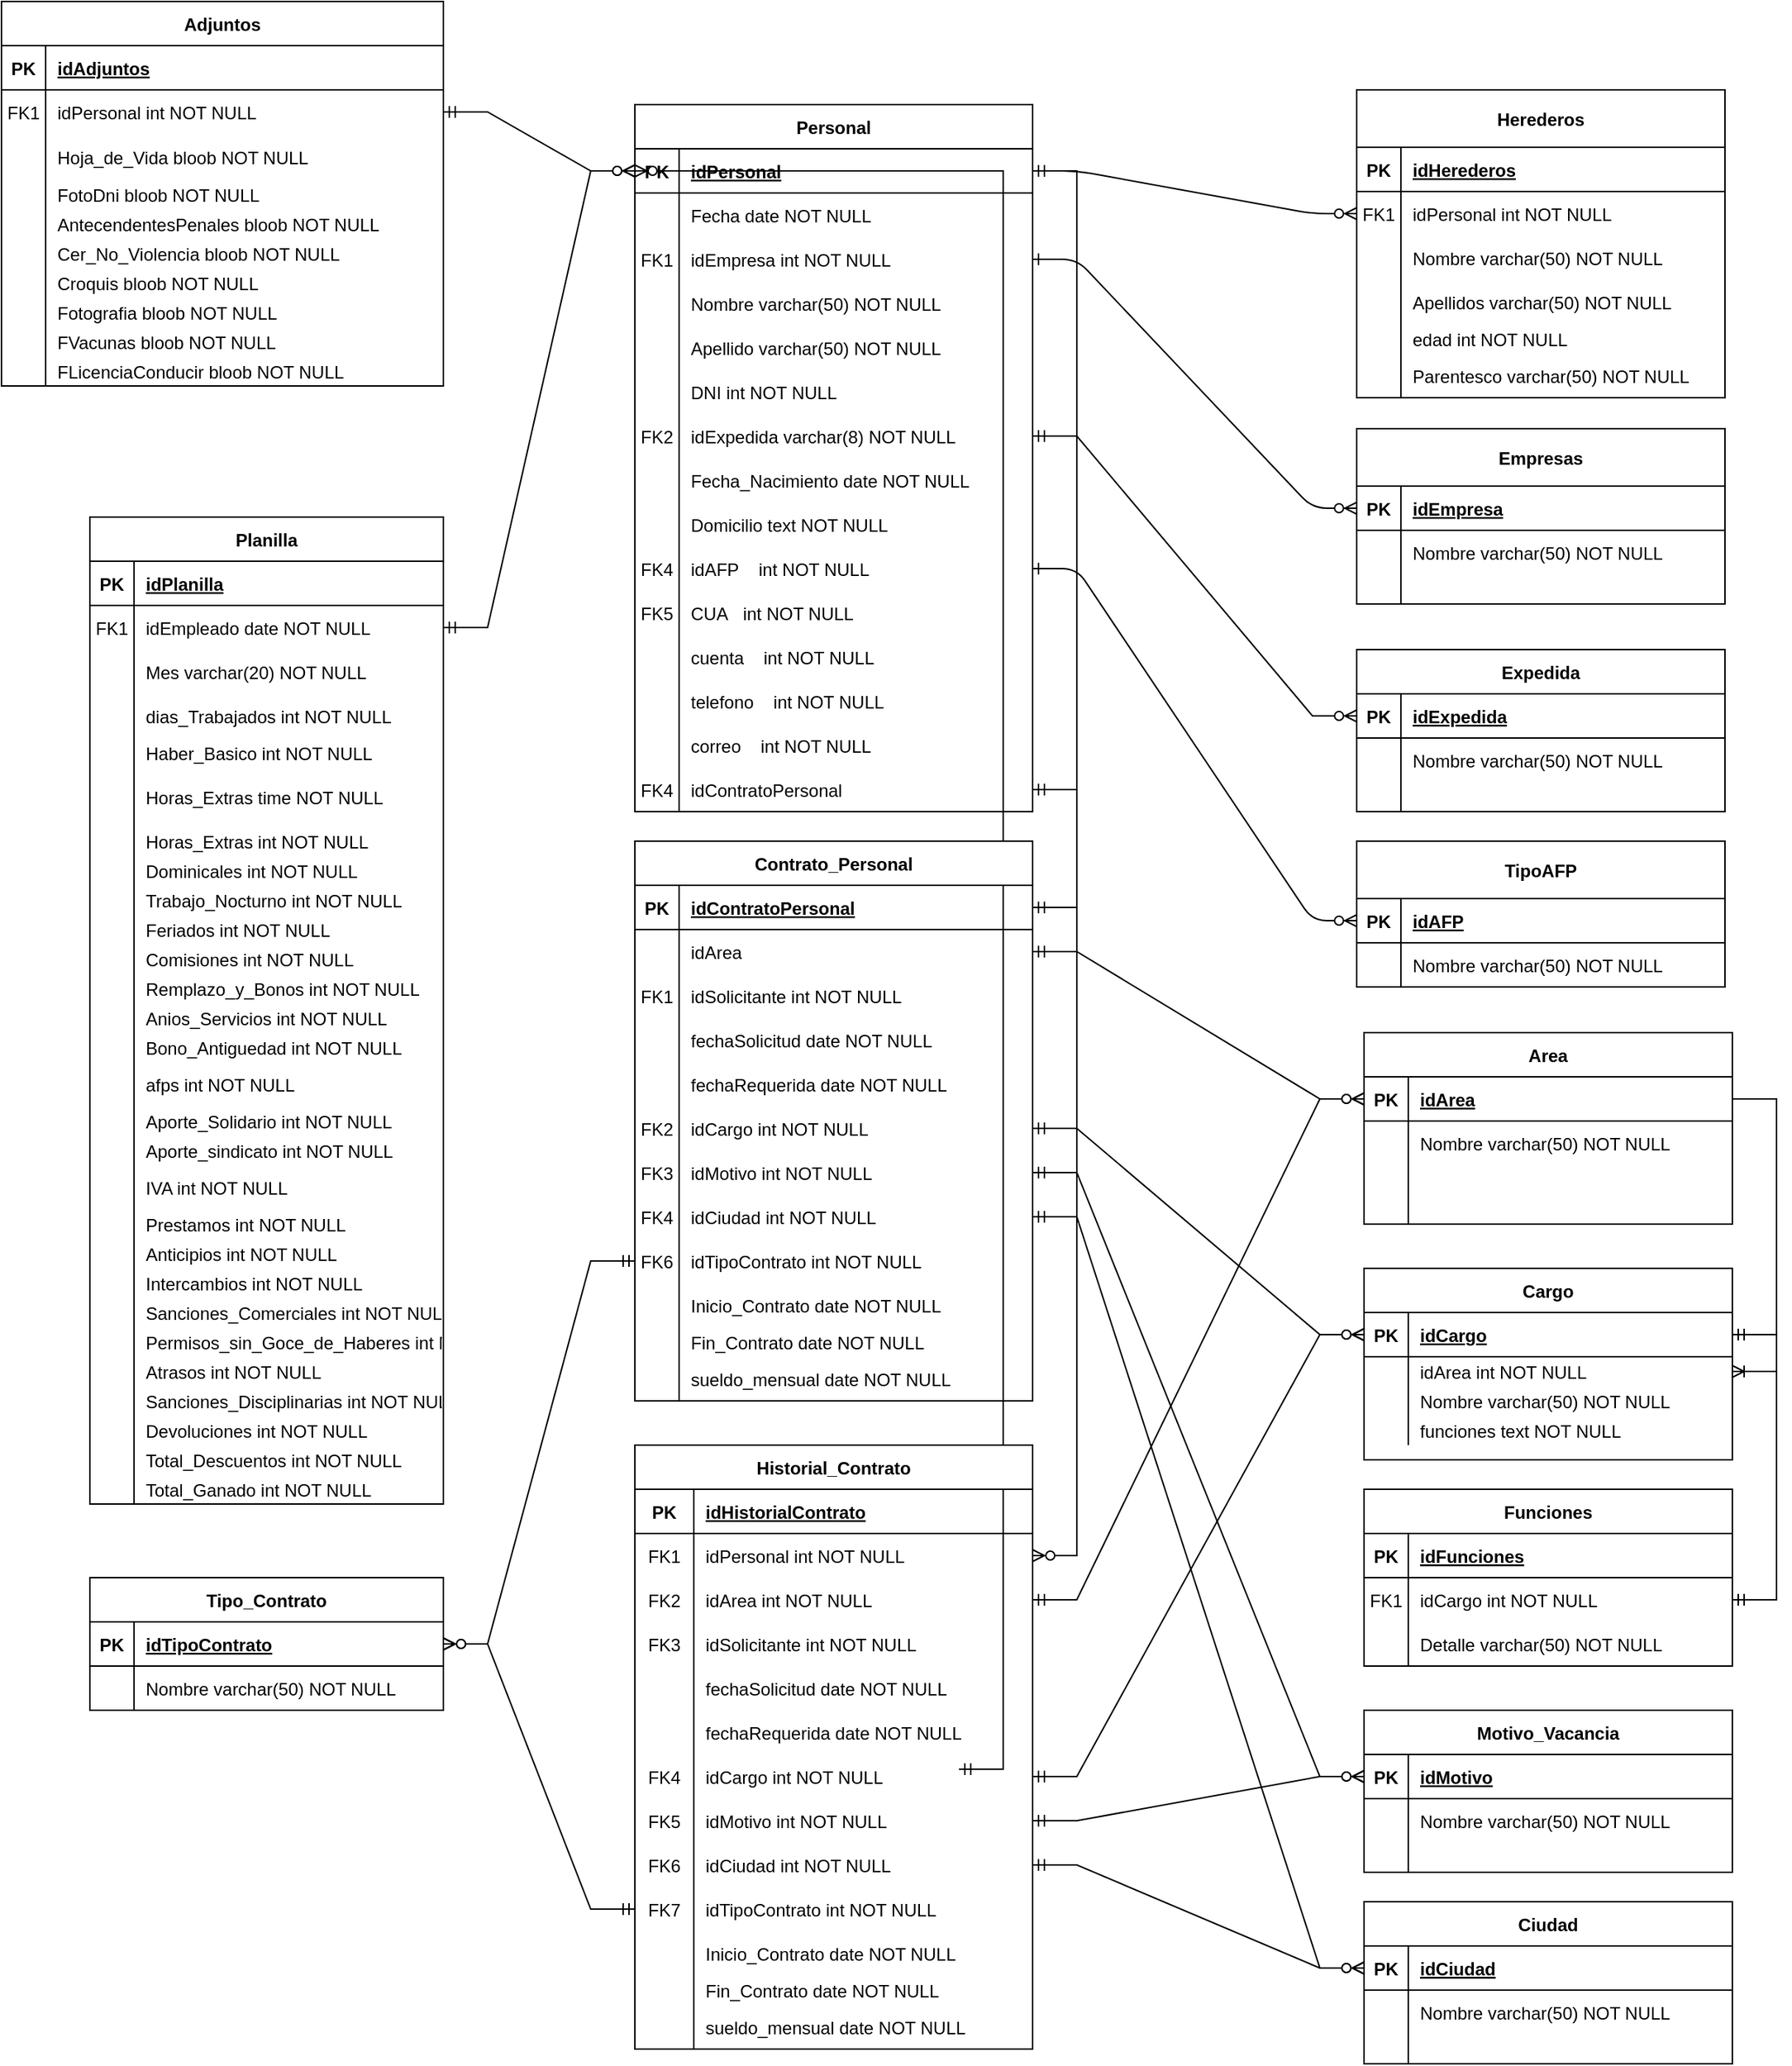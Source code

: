 <mxfile version="20.8.2" type="github">
  <diagram id="R2lEEEUBdFMjLlhIrx00" name="Page-1">
    <mxGraphModel dx="1804" dy="1716" grid="1" gridSize="10" guides="1" tooltips="1" connect="1" arrows="1" fold="1" page="1" pageScale="1" pageWidth="850" pageHeight="1100" math="0" shadow="0" extFonts="Permanent Marker^https://fonts.googleapis.com/css?family=Permanent+Marker">
      <root>
        <mxCell id="0" />
        <mxCell id="1" parent="0" />
        <mxCell id="C-vyLk0tnHw3VtMMgP7b-2" value="Empresas" style="shape=table;startSize=39;container=1;collapsible=1;childLayout=tableLayout;fixedRows=1;rowLines=0;fontStyle=1;align=center;resizeLast=1;" parent="1" vertex="1">
          <mxGeometry x="420" y="-290" width="250" height="119" as="geometry" />
        </mxCell>
        <mxCell id="C-vyLk0tnHw3VtMMgP7b-3" value="" style="shape=partialRectangle;collapsible=0;dropTarget=0;pointerEvents=0;fillColor=none;points=[[0,0.5],[1,0.5]];portConstraint=eastwest;top=0;left=0;right=0;bottom=1;" parent="C-vyLk0tnHw3VtMMgP7b-2" vertex="1">
          <mxGeometry y="39" width="250" height="30" as="geometry" />
        </mxCell>
        <mxCell id="C-vyLk0tnHw3VtMMgP7b-4" value="PK" style="shape=partialRectangle;overflow=hidden;connectable=0;fillColor=none;top=0;left=0;bottom=0;right=0;fontStyle=1;" parent="C-vyLk0tnHw3VtMMgP7b-3" vertex="1">
          <mxGeometry width="30" height="30" as="geometry">
            <mxRectangle width="30" height="30" as="alternateBounds" />
          </mxGeometry>
        </mxCell>
        <mxCell id="C-vyLk0tnHw3VtMMgP7b-5" value="idEmpresa" style="shape=partialRectangle;overflow=hidden;connectable=0;fillColor=none;top=0;left=0;bottom=0;right=0;align=left;spacingLeft=6;fontStyle=5;" parent="C-vyLk0tnHw3VtMMgP7b-3" vertex="1">
          <mxGeometry x="30" width="220" height="30" as="geometry">
            <mxRectangle width="220" height="30" as="alternateBounds" />
          </mxGeometry>
        </mxCell>
        <mxCell id="C-vyLk0tnHw3VtMMgP7b-6" value="" style="shape=partialRectangle;collapsible=0;dropTarget=0;pointerEvents=0;fillColor=none;points=[[0,0.5],[1,0.5]];portConstraint=eastwest;top=0;left=0;right=0;bottom=0;" parent="C-vyLk0tnHw3VtMMgP7b-2" vertex="1">
          <mxGeometry y="69" width="250" height="30" as="geometry" />
        </mxCell>
        <mxCell id="C-vyLk0tnHw3VtMMgP7b-7" value="" style="shape=partialRectangle;overflow=hidden;connectable=0;fillColor=none;top=0;left=0;bottom=0;right=0;" parent="C-vyLk0tnHw3VtMMgP7b-6" vertex="1">
          <mxGeometry width="30" height="30" as="geometry">
            <mxRectangle width="30" height="30" as="alternateBounds" />
          </mxGeometry>
        </mxCell>
        <mxCell id="C-vyLk0tnHw3VtMMgP7b-8" value="Nombre varchar(50) NOT NULL" style="shape=partialRectangle;overflow=hidden;connectable=0;fillColor=none;top=0;left=0;bottom=0;right=0;align=left;spacingLeft=6;" parent="C-vyLk0tnHw3VtMMgP7b-6" vertex="1">
          <mxGeometry x="30" width="220" height="30" as="geometry">
            <mxRectangle width="220" height="30" as="alternateBounds" />
          </mxGeometry>
        </mxCell>
        <mxCell id="C-vyLk0tnHw3VtMMgP7b-9" value="" style="shape=partialRectangle;collapsible=0;dropTarget=0;pointerEvents=0;fillColor=none;points=[[0,0.5],[1,0.5]];portConstraint=eastwest;top=0;left=0;right=0;bottom=0;" parent="C-vyLk0tnHw3VtMMgP7b-2" vertex="1">
          <mxGeometry y="99" width="250" height="20" as="geometry" />
        </mxCell>
        <mxCell id="C-vyLk0tnHw3VtMMgP7b-10" value="" style="shape=partialRectangle;overflow=hidden;connectable=0;fillColor=none;top=0;left=0;bottom=0;right=0;" parent="C-vyLk0tnHw3VtMMgP7b-9" vertex="1">
          <mxGeometry width="30" height="20" as="geometry">
            <mxRectangle width="30" height="20" as="alternateBounds" />
          </mxGeometry>
        </mxCell>
        <mxCell id="C-vyLk0tnHw3VtMMgP7b-11" value="" style="shape=partialRectangle;overflow=hidden;connectable=0;fillColor=none;top=0;left=0;bottom=0;right=0;align=left;spacingLeft=6;" parent="C-vyLk0tnHw3VtMMgP7b-9" vertex="1">
          <mxGeometry x="30" width="220" height="20" as="geometry">
            <mxRectangle width="220" height="20" as="alternateBounds" />
          </mxGeometry>
        </mxCell>
        <mxCell id="C-vyLk0tnHw3VtMMgP7b-23" value="Personal" style="shape=table;startSize=30;container=1;collapsible=1;childLayout=tableLayout;fixedRows=1;rowLines=0;fontStyle=1;align=center;resizeLast=1;" parent="1" vertex="1">
          <mxGeometry x="-70" y="-510" width="270" height="480" as="geometry">
            <mxRectangle x="120" y="120" width="180" height="30" as="alternateBounds" />
          </mxGeometry>
        </mxCell>
        <mxCell id="C-vyLk0tnHw3VtMMgP7b-24" value="" style="shape=partialRectangle;collapsible=0;dropTarget=0;pointerEvents=0;fillColor=none;points=[[0,0.5],[1,0.5]];portConstraint=eastwest;top=0;left=0;right=0;bottom=1;" parent="C-vyLk0tnHw3VtMMgP7b-23" vertex="1">
          <mxGeometry y="30" width="270" height="30" as="geometry" />
        </mxCell>
        <mxCell id="C-vyLk0tnHw3VtMMgP7b-25" value="PK" style="shape=partialRectangle;overflow=hidden;connectable=0;fillColor=none;top=0;left=0;bottom=0;right=0;fontStyle=1;" parent="C-vyLk0tnHw3VtMMgP7b-24" vertex="1">
          <mxGeometry width="30" height="30" as="geometry">
            <mxRectangle width="30" height="30" as="alternateBounds" />
          </mxGeometry>
        </mxCell>
        <mxCell id="C-vyLk0tnHw3VtMMgP7b-26" value="idPersonal" style="shape=partialRectangle;overflow=hidden;connectable=0;fillColor=none;top=0;left=0;bottom=0;right=0;align=left;spacingLeft=6;fontStyle=5;" parent="C-vyLk0tnHw3VtMMgP7b-24" vertex="1">
          <mxGeometry x="30" width="240" height="30" as="geometry">
            <mxRectangle width="240" height="30" as="alternateBounds" />
          </mxGeometry>
        </mxCell>
        <mxCell id="C-vyLk0tnHw3VtMMgP7b-27" value="" style="shape=partialRectangle;collapsible=0;dropTarget=0;pointerEvents=0;fillColor=none;points=[[0,0.5],[1,0.5]];portConstraint=eastwest;top=0;left=0;right=0;bottom=0;" parent="C-vyLk0tnHw3VtMMgP7b-23" vertex="1">
          <mxGeometry y="60" width="270" height="30" as="geometry" />
        </mxCell>
        <mxCell id="C-vyLk0tnHw3VtMMgP7b-28" value="" style="shape=partialRectangle;overflow=hidden;connectable=0;fillColor=none;top=0;left=0;bottom=0;right=0;" parent="C-vyLk0tnHw3VtMMgP7b-27" vertex="1">
          <mxGeometry width="30" height="30" as="geometry">
            <mxRectangle width="30" height="30" as="alternateBounds" />
          </mxGeometry>
        </mxCell>
        <mxCell id="C-vyLk0tnHw3VtMMgP7b-29" value="Fecha date NOT NULL" style="shape=partialRectangle;overflow=hidden;connectable=0;fillColor=none;top=0;left=0;bottom=0;right=0;align=left;spacingLeft=6;" parent="C-vyLk0tnHw3VtMMgP7b-27" vertex="1">
          <mxGeometry x="30" width="240" height="30" as="geometry">
            <mxRectangle width="240" height="30" as="alternateBounds" />
          </mxGeometry>
        </mxCell>
        <mxCell id="S4qC9e43hcMJgDaPLiCb-154" value="" style="shape=partialRectangle;collapsible=0;dropTarget=0;pointerEvents=0;fillColor=none;points=[[0,0.5],[1,0.5]];portConstraint=eastwest;top=0;left=0;right=0;bottom=0;" parent="C-vyLk0tnHw3VtMMgP7b-23" vertex="1">
          <mxGeometry y="90" width="270" height="30" as="geometry" />
        </mxCell>
        <mxCell id="S4qC9e43hcMJgDaPLiCb-155" value="FK1" style="shape=partialRectangle;overflow=hidden;connectable=0;fillColor=none;top=0;left=0;bottom=0;right=0;" parent="S4qC9e43hcMJgDaPLiCb-154" vertex="1">
          <mxGeometry width="30" height="30" as="geometry">
            <mxRectangle width="30" height="30" as="alternateBounds" />
          </mxGeometry>
        </mxCell>
        <mxCell id="S4qC9e43hcMJgDaPLiCb-156" value="idEmpresa int NOT NULL" style="shape=partialRectangle;overflow=hidden;connectable=0;fillColor=none;top=0;left=0;bottom=0;right=0;align=left;spacingLeft=6;" parent="S4qC9e43hcMJgDaPLiCb-154" vertex="1">
          <mxGeometry x="30" width="240" height="30" as="geometry">
            <mxRectangle width="240" height="30" as="alternateBounds" />
          </mxGeometry>
        </mxCell>
        <mxCell id="S4qC9e43hcMJgDaPLiCb-39" value="" style="shape=partialRectangle;collapsible=0;dropTarget=0;pointerEvents=0;fillColor=none;points=[[0,0.5],[1,0.5]];portConstraint=eastwest;top=0;left=0;right=0;bottom=0;" parent="C-vyLk0tnHw3VtMMgP7b-23" vertex="1">
          <mxGeometry y="120" width="270" height="30" as="geometry" />
        </mxCell>
        <mxCell id="S4qC9e43hcMJgDaPLiCb-40" value="" style="shape=partialRectangle;overflow=hidden;connectable=0;fillColor=none;top=0;left=0;bottom=0;right=0;" parent="S4qC9e43hcMJgDaPLiCb-39" vertex="1">
          <mxGeometry width="30" height="30" as="geometry">
            <mxRectangle width="30" height="30" as="alternateBounds" />
          </mxGeometry>
        </mxCell>
        <mxCell id="S4qC9e43hcMJgDaPLiCb-41" value="Nombre varchar(50) NOT NULL" style="shape=partialRectangle;overflow=hidden;connectable=0;fillColor=none;top=0;left=0;bottom=0;right=0;align=left;spacingLeft=6;" parent="S4qC9e43hcMJgDaPLiCb-39" vertex="1">
          <mxGeometry x="30" width="240" height="30" as="geometry">
            <mxRectangle width="240" height="30" as="alternateBounds" />
          </mxGeometry>
        </mxCell>
        <mxCell id="S4qC9e43hcMJgDaPLiCb-42" value="" style="shape=partialRectangle;collapsible=0;dropTarget=0;pointerEvents=0;fillColor=none;points=[[0,0.5],[1,0.5]];portConstraint=eastwest;top=0;left=0;right=0;bottom=0;" parent="C-vyLk0tnHw3VtMMgP7b-23" vertex="1">
          <mxGeometry y="150" width="270" height="30" as="geometry" />
        </mxCell>
        <mxCell id="S4qC9e43hcMJgDaPLiCb-43" value="" style="shape=partialRectangle;overflow=hidden;connectable=0;fillColor=none;top=0;left=0;bottom=0;right=0;" parent="S4qC9e43hcMJgDaPLiCb-42" vertex="1">
          <mxGeometry width="30" height="30" as="geometry">
            <mxRectangle width="30" height="30" as="alternateBounds" />
          </mxGeometry>
        </mxCell>
        <mxCell id="S4qC9e43hcMJgDaPLiCb-44" value="Apellido varchar(50) NOT NULL" style="shape=partialRectangle;overflow=hidden;connectable=0;fillColor=none;top=0;left=0;bottom=0;right=0;align=left;spacingLeft=6;" parent="S4qC9e43hcMJgDaPLiCb-42" vertex="1">
          <mxGeometry x="30" width="240" height="30" as="geometry">
            <mxRectangle width="240" height="30" as="alternateBounds" />
          </mxGeometry>
        </mxCell>
        <mxCell id="S4qC9e43hcMJgDaPLiCb-151" value="" style="shape=partialRectangle;collapsible=0;dropTarget=0;pointerEvents=0;fillColor=none;points=[[0,0.5],[1,0.5]];portConstraint=eastwest;top=0;left=0;right=0;bottom=0;" parent="C-vyLk0tnHw3VtMMgP7b-23" vertex="1">
          <mxGeometry y="180" width="270" height="30" as="geometry" />
        </mxCell>
        <mxCell id="S4qC9e43hcMJgDaPLiCb-152" value="" style="shape=partialRectangle;overflow=hidden;connectable=0;fillColor=none;top=0;left=0;bottom=0;right=0;" parent="S4qC9e43hcMJgDaPLiCb-151" vertex="1">
          <mxGeometry width="30" height="30" as="geometry">
            <mxRectangle width="30" height="30" as="alternateBounds" />
          </mxGeometry>
        </mxCell>
        <mxCell id="S4qC9e43hcMJgDaPLiCb-153" value="DNI int NOT NULL" style="shape=partialRectangle;overflow=hidden;connectable=0;fillColor=none;top=0;left=0;bottom=0;right=0;align=left;spacingLeft=6;" parent="S4qC9e43hcMJgDaPLiCb-151" vertex="1">
          <mxGeometry x="30" width="240" height="30" as="geometry">
            <mxRectangle width="240" height="30" as="alternateBounds" />
          </mxGeometry>
        </mxCell>
        <mxCell id="S4qC9e43hcMJgDaPLiCb-48" value="" style="shape=partialRectangle;collapsible=0;dropTarget=0;pointerEvents=0;fillColor=none;points=[[0,0.5],[1,0.5]];portConstraint=eastwest;top=0;left=0;right=0;bottom=0;" parent="C-vyLk0tnHw3VtMMgP7b-23" vertex="1">
          <mxGeometry y="210" width="270" height="30" as="geometry" />
        </mxCell>
        <mxCell id="S4qC9e43hcMJgDaPLiCb-49" value="FK2" style="shape=partialRectangle;overflow=hidden;connectable=0;fillColor=none;top=0;left=0;bottom=0;right=0;" parent="S4qC9e43hcMJgDaPLiCb-48" vertex="1">
          <mxGeometry width="30" height="30" as="geometry">
            <mxRectangle width="30" height="30" as="alternateBounds" />
          </mxGeometry>
        </mxCell>
        <mxCell id="S4qC9e43hcMJgDaPLiCb-50" value="idExpedida varchar(8) NOT NULL" style="shape=partialRectangle;overflow=hidden;connectable=0;fillColor=none;top=0;left=0;bottom=0;right=0;align=left;spacingLeft=6;" parent="S4qC9e43hcMJgDaPLiCb-48" vertex="1">
          <mxGeometry x="30" width="240" height="30" as="geometry">
            <mxRectangle width="240" height="30" as="alternateBounds" />
          </mxGeometry>
        </mxCell>
        <mxCell id="S4qC9e43hcMJgDaPLiCb-169" value="" style="shape=partialRectangle;collapsible=0;dropTarget=0;pointerEvents=0;fillColor=none;points=[[0,0.5],[1,0.5]];portConstraint=eastwest;top=0;left=0;right=0;bottom=0;" parent="C-vyLk0tnHw3VtMMgP7b-23" vertex="1">
          <mxGeometry y="240" width="270" height="30" as="geometry" />
        </mxCell>
        <mxCell id="S4qC9e43hcMJgDaPLiCb-170" value="" style="shape=partialRectangle;overflow=hidden;connectable=0;fillColor=none;top=0;left=0;bottom=0;right=0;" parent="S4qC9e43hcMJgDaPLiCb-169" vertex="1">
          <mxGeometry width="30" height="30" as="geometry">
            <mxRectangle width="30" height="30" as="alternateBounds" />
          </mxGeometry>
        </mxCell>
        <mxCell id="S4qC9e43hcMJgDaPLiCb-171" value="Fecha_Nacimiento date NOT NULL" style="shape=partialRectangle;overflow=hidden;connectable=0;fillColor=none;top=0;left=0;bottom=0;right=0;align=left;spacingLeft=6;" parent="S4qC9e43hcMJgDaPLiCb-169" vertex="1">
          <mxGeometry x="30" width="240" height="30" as="geometry">
            <mxRectangle width="240" height="30" as="alternateBounds" />
          </mxGeometry>
        </mxCell>
        <mxCell id="ZnGT78s55Ef4r5vj-MgT-222" value="" style="shape=partialRectangle;collapsible=0;dropTarget=0;pointerEvents=0;fillColor=none;points=[[0,0.5],[1,0.5]];portConstraint=eastwest;top=0;left=0;right=0;bottom=0;" parent="C-vyLk0tnHw3VtMMgP7b-23" vertex="1">
          <mxGeometry y="270" width="270" height="30" as="geometry" />
        </mxCell>
        <mxCell id="ZnGT78s55Ef4r5vj-MgT-223" value="" style="shape=partialRectangle;overflow=hidden;connectable=0;fillColor=none;top=0;left=0;bottom=0;right=0;" parent="ZnGT78s55Ef4r5vj-MgT-222" vertex="1">
          <mxGeometry width="30" height="30" as="geometry">
            <mxRectangle width="30" height="30" as="alternateBounds" />
          </mxGeometry>
        </mxCell>
        <mxCell id="ZnGT78s55Ef4r5vj-MgT-224" value="Domicilio text NOT NULL" style="shape=partialRectangle;overflow=hidden;connectable=0;fillColor=none;top=0;left=0;bottom=0;right=0;align=left;spacingLeft=6;" parent="ZnGT78s55Ef4r5vj-MgT-222" vertex="1">
          <mxGeometry x="30" width="240" height="30" as="geometry">
            <mxRectangle width="240" height="30" as="alternateBounds" />
          </mxGeometry>
        </mxCell>
        <mxCell id="ZnGT78s55Ef4r5vj-MgT-225" value="" style="shape=partialRectangle;collapsible=0;dropTarget=0;pointerEvents=0;fillColor=none;points=[[0,0.5],[1,0.5]];portConstraint=eastwest;top=0;left=0;right=0;bottom=0;" parent="C-vyLk0tnHw3VtMMgP7b-23" vertex="1">
          <mxGeometry y="300" width="270" height="30" as="geometry" />
        </mxCell>
        <mxCell id="ZnGT78s55Ef4r5vj-MgT-226" value="FK4" style="shape=partialRectangle;overflow=hidden;connectable=0;fillColor=none;top=0;left=0;bottom=0;right=0;" parent="ZnGT78s55Ef4r5vj-MgT-225" vertex="1">
          <mxGeometry width="30" height="30" as="geometry">
            <mxRectangle width="30" height="30" as="alternateBounds" />
          </mxGeometry>
        </mxCell>
        <mxCell id="ZnGT78s55Ef4r5vj-MgT-227" value="idAFP    int NOT NULL" style="shape=partialRectangle;overflow=hidden;connectable=0;fillColor=none;top=0;left=0;bottom=0;right=0;align=left;spacingLeft=6;" parent="ZnGT78s55Ef4r5vj-MgT-225" vertex="1">
          <mxGeometry x="30" width="240" height="30" as="geometry">
            <mxRectangle width="240" height="30" as="alternateBounds" />
          </mxGeometry>
        </mxCell>
        <mxCell id="ZnGT78s55Ef4r5vj-MgT-249" value="" style="shape=partialRectangle;collapsible=0;dropTarget=0;pointerEvents=0;fillColor=none;points=[[0,0.5],[1,0.5]];portConstraint=eastwest;top=0;left=0;right=0;bottom=0;" parent="C-vyLk0tnHw3VtMMgP7b-23" vertex="1">
          <mxGeometry y="330" width="270" height="30" as="geometry" />
        </mxCell>
        <mxCell id="ZnGT78s55Ef4r5vj-MgT-250" value="FK5" style="shape=partialRectangle;overflow=hidden;connectable=0;fillColor=none;top=0;left=0;bottom=0;right=0;" parent="ZnGT78s55Ef4r5vj-MgT-249" vertex="1">
          <mxGeometry width="30" height="30" as="geometry">
            <mxRectangle width="30" height="30" as="alternateBounds" />
          </mxGeometry>
        </mxCell>
        <mxCell id="ZnGT78s55Ef4r5vj-MgT-251" value="CUA   int NOT NULL" style="shape=partialRectangle;overflow=hidden;connectable=0;fillColor=none;top=0;left=0;bottom=0;right=0;align=left;spacingLeft=6;" parent="ZnGT78s55Ef4r5vj-MgT-249" vertex="1">
          <mxGeometry x="30" width="240" height="30" as="geometry">
            <mxRectangle width="240" height="30" as="alternateBounds" />
          </mxGeometry>
        </mxCell>
        <mxCell id="0W7R5EEgGG0syrCBKmZx-23" value="" style="shape=partialRectangle;collapsible=0;dropTarget=0;pointerEvents=0;fillColor=none;points=[[0,0.5],[1,0.5]];portConstraint=eastwest;top=0;left=0;right=0;bottom=0;" parent="C-vyLk0tnHw3VtMMgP7b-23" vertex="1">
          <mxGeometry y="360" width="270" height="30" as="geometry" />
        </mxCell>
        <mxCell id="0W7R5EEgGG0syrCBKmZx-24" value="" style="shape=partialRectangle;overflow=hidden;connectable=0;fillColor=none;top=0;left=0;bottom=0;right=0;" parent="0W7R5EEgGG0syrCBKmZx-23" vertex="1">
          <mxGeometry width="30" height="30" as="geometry">
            <mxRectangle width="30" height="30" as="alternateBounds" />
          </mxGeometry>
        </mxCell>
        <mxCell id="0W7R5EEgGG0syrCBKmZx-25" value="cuenta    int NOT NULL" style="shape=partialRectangle;overflow=hidden;connectable=0;fillColor=none;top=0;left=0;bottom=0;right=0;align=left;spacingLeft=6;" parent="0W7R5EEgGG0syrCBKmZx-23" vertex="1">
          <mxGeometry x="30" width="240" height="30" as="geometry">
            <mxRectangle width="240" height="30" as="alternateBounds" />
          </mxGeometry>
        </mxCell>
        <mxCell id="0W7R5EEgGG0syrCBKmZx-26" value="" style="shape=partialRectangle;collapsible=0;dropTarget=0;pointerEvents=0;fillColor=none;points=[[0,0.5],[1,0.5]];portConstraint=eastwest;top=0;left=0;right=0;bottom=0;" parent="C-vyLk0tnHw3VtMMgP7b-23" vertex="1">
          <mxGeometry y="390" width="270" height="30" as="geometry" />
        </mxCell>
        <mxCell id="0W7R5EEgGG0syrCBKmZx-27" value="" style="shape=partialRectangle;overflow=hidden;connectable=0;fillColor=none;top=0;left=0;bottom=0;right=0;" parent="0W7R5EEgGG0syrCBKmZx-26" vertex="1">
          <mxGeometry width="30" height="30" as="geometry">
            <mxRectangle width="30" height="30" as="alternateBounds" />
          </mxGeometry>
        </mxCell>
        <mxCell id="0W7R5EEgGG0syrCBKmZx-28" value="telefono    int NOT NULL" style="shape=partialRectangle;overflow=hidden;connectable=0;fillColor=none;top=0;left=0;bottom=0;right=0;align=left;spacingLeft=6;" parent="0W7R5EEgGG0syrCBKmZx-26" vertex="1">
          <mxGeometry x="30" width="240" height="30" as="geometry">
            <mxRectangle width="240" height="30" as="alternateBounds" />
          </mxGeometry>
        </mxCell>
        <mxCell id="0W7R5EEgGG0syrCBKmZx-29" value="" style="shape=partialRectangle;collapsible=0;dropTarget=0;pointerEvents=0;fillColor=none;points=[[0,0.5],[1,0.5]];portConstraint=eastwest;top=0;left=0;right=0;bottom=0;" parent="C-vyLk0tnHw3VtMMgP7b-23" vertex="1">
          <mxGeometry y="420" width="270" height="30" as="geometry" />
        </mxCell>
        <mxCell id="0W7R5EEgGG0syrCBKmZx-30" value="" style="shape=partialRectangle;overflow=hidden;connectable=0;fillColor=none;top=0;left=0;bottom=0;right=0;" parent="0W7R5EEgGG0syrCBKmZx-29" vertex="1">
          <mxGeometry width="30" height="30" as="geometry">
            <mxRectangle width="30" height="30" as="alternateBounds" />
          </mxGeometry>
        </mxCell>
        <mxCell id="0W7R5EEgGG0syrCBKmZx-31" value="correo    int NOT NULL" style="shape=partialRectangle;overflow=hidden;connectable=0;fillColor=none;top=0;left=0;bottom=0;right=0;align=left;spacingLeft=6;" parent="0W7R5EEgGG0syrCBKmZx-29" vertex="1">
          <mxGeometry x="30" width="240" height="30" as="geometry">
            <mxRectangle width="240" height="30" as="alternateBounds" />
          </mxGeometry>
        </mxCell>
        <mxCell id="0W7R5EEgGG0syrCBKmZx-32" value="" style="shape=partialRectangle;collapsible=0;dropTarget=0;pointerEvents=0;fillColor=none;points=[[0,0.5],[1,0.5]];portConstraint=eastwest;top=0;left=0;right=0;bottom=0;" parent="C-vyLk0tnHw3VtMMgP7b-23" vertex="1">
          <mxGeometry y="450" width="270" height="30" as="geometry" />
        </mxCell>
        <mxCell id="0W7R5EEgGG0syrCBKmZx-33" value="FK4" style="shape=partialRectangle;overflow=hidden;connectable=0;fillColor=none;top=0;left=0;bottom=0;right=0;" parent="0W7R5EEgGG0syrCBKmZx-32" vertex="1">
          <mxGeometry width="30" height="30" as="geometry">
            <mxRectangle width="30" height="30" as="alternateBounds" />
          </mxGeometry>
        </mxCell>
        <mxCell id="0W7R5EEgGG0syrCBKmZx-34" value="idContratoPersonal" style="shape=partialRectangle;overflow=hidden;connectable=0;fillColor=none;top=0;left=0;bottom=0;right=0;align=left;spacingLeft=6;" parent="0W7R5EEgGG0syrCBKmZx-32" vertex="1">
          <mxGeometry x="30" width="240" height="30" as="geometry">
            <mxRectangle width="240" height="30" as="alternateBounds" />
          </mxGeometry>
        </mxCell>
        <mxCell id="C-vyLk0tnHw3VtMMgP7b-1" value="" style="edgeStyle=entityRelationEdgeStyle;endArrow=ERzeroToMany;startArrow=ERone;endFill=1;startFill=0;exitX=1;exitY=0.5;exitDx=0;exitDy=0;entryX=0;entryY=0.5;entryDx=0;entryDy=0;" parent="1" source="S4qC9e43hcMJgDaPLiCb-154" target="C-vyLk0tnHw3VtMMgP7b-3" edge="1">
          <mxGeometry width="100" height="100" relative="1" as="geometry">
            <mxPoint x="280" y="130" as="sourcePoint" />
            <mxPoint x="390" y="150" as="targetPoint" />
          </mxGeometry>
        </mxCell>
        <mxCell id="S4qC9e43hcMJgDaPLiCb-180" value="Ciudad" style="shape=table;startSize=30;container=1;collapsible=1;childLayout=tableLayout;fixedRows=1;rowLines=0;fontStyle=1;align=center;resizeLast=1;" parent="1" vertex="1">
          <mxGeometry x="425" y="710" width="250" height="110" as="geometry" />
        </mxCell>
        <mxCell id="S4qC9e43hcMJgDaPLiCb-181" value="" style="shape=partialRectangle;collapsible=0;dropTarget=0;pointerEvents=0;fillColor=none;points=[[0,0.5],[1,0.5]];portConstraint=eastwest;top=0;left=0;right=0;bottom=1;" parent="S4qC9e43hcMJgDaPLiCb-180" vertex="1">
          <mxGeometry y="30" width="250" height="30" as="geometry" />
        </mxCell>
        <mxCell id="S4qC9e43hcMJgDaPLiCb-182" value="PK" style="shape=partialRectangle;overflow=hidden;connectable=0;fillColor=none;top=0;left=0;bottom=0;right=0;fontStyle=1;" parent="S4qC9e43hcMJgDaPLiCb-181" vertex="1">
          <mxGeometry width="30" height="30" as="geometry">
            <mxRectangle width="30" height="30" as="alternateBounds" />
          </mxGeometry>
        </mxCell>
        <mxCell id="S4qC9e43hcMJgDaPLiCb-183" value="idCiudad" style="shape=partialRectangle;overflow=hidden;connectable=0;fillColor=none;top=0;left=0;bottom=0;right=0;align=left;spacingLeft=6;fontStyle=5;" parent="S4qC9e43hcMJgDaPLiCb-181" vertex="1">
          <mxGeometry x="30" width="220" height="30" as="geometry">
            <mxRectangle width="220" height="30" as="alternateBounds" />
          </mxGeometry>
        </mxCell>
        <mxCell id="S4qC9e43hcMJgDaPLiCb-184" value="" style="shape=partialRectangle;collapsible=0;dropTarget=0;pointerEvents=0;fillColor=none;points=[[0,0.5],[1,0.5]];portConstraint=eastwest;top=0;left=0;right=0;bottom=0;" parent="S4qC9e43hcMJgDaPLiCb-180" vertex="1">
          <mxGeometry y="60" width="250" height="30" as="geometry" />
        </mxCell>
        <mxCell id="S4qC9e43hcMJgDaPLiCb-185" value="" style="shape=partialRectangle;overflow=hidden;connectable=0;fillColor=none;top=0;left=0;bottom=0;right=0;" parent="S4qC9e43hcMJgDaPLiCb-184" vertex="1">
          <mxGeometry width="30" height="30" as="geometry">
            <mxRectangle width="30" height="30" as="alternateBounds" />
          </mxGeometry>
        </mxCell>
        <mxCell id="S4qC9e43hcMJgDaPLiCb-186" value="Nombre varchar(50) NOT NULL" style="shape=partialRectangle;overflow=hidden;connectable=0;fillColor=none;top=0;left=0;bottom=0;right=0;align=left;spacingLeft=6;" parent="S4qC9e43hcMJgDaPLiCb-184" vertex="1">
          <mxGeometry x="30" width="220" height="30" as="geometry">
            <mxRectangle width="220" height="30" as="alternateBounds" />
          </mxGeometry>
        </mxCell>
        <mxCell id="S4qC9e43hcMJgDaPLiCb-187" value="" style="shape=partialRectangle;collapsible=0;dropTarget=0;pointerEvents=0;fillColor=none;points=[[0,0.5],[1,0.5]];portConstraint=eastwest;top=0;left=0;right=0;bottom=0;" parent="S4qC9e43hcMJgDaPLiCb-180" vertex="1">
          <mxGeometry y="90" width="250" height="20" as="geometry" />
        </mxCell>
        <mxCell id="S4qC9e43hcMJgDaPLiCb-188" value="" style="shape=partialRectangle;overflow=hidden;connectable=0;fillColor=none;top=0;left=0;bottom=0;right=0;" parent="S4qC9e43hcMJgDaPLiCb-187" vertex="1">
          <mxGeometry width="30" height="20" as="geometry">
            <mxRectangle width="30" height="20" as="alternateBounds" />
          </mxGeometry>
        </mxCell>
        <mxCell id="S4qC9e43hcMJgDaPLiCb-189" value="" style="shape=partialRectangle;overflow=hidden;connectable=0;fillColor=none;top=0;left=0;bottom=0;right=0;align=left;spacingLeft=6;" parent="S4qC9e43hcMJgDaPLiCb-187" vertex="1">
          <mxGeometry x="30" width="220" height="20" as="geometry">
            <mxRectangle width="220" height="20" as="alternateBounds" />
          </mxGeometry>
        </mxCell>
        <mxCell id="S4qC9e43hcMJgDaPLiCb-190" value="Area" style="shape=table;startSize=30;container=1;collapsible=1;childLayout=tableLayout;fixedRows=1;rowLines=0;fontStyle=1;align=center;resizeLast=1;" parent="1" vertex="1">
          <mxGeometry x="425" y="120" width="250" height="130" as="geometry" />
        </mxCell>
        <mxCell id="S4qC9e43hcMJgDaPLiCb-191" value="" style="shape=partialRectangle;collapsible=0;dropTarget=0;pointerEvents=0;fillColor=none;points=[[0,0.5],[1,0.5]];portConstraint=eastwest;top=0;left=0;right=0;bottom=1;" parent="S4qC9e43hcMJgDaPLiCb-190" vertex="1">
          <mxGeometry y="30" width="250" height="30" as="geometry" />
        </mxCell>
        <mxCell id="S4qC9e43hcMJgDaPLiCb-192" value="PK" style="shape=partialRectangle;overflow=hidden;connectable=0;fillColor=none;top=0;left=0;bottom=0;right=0;fontStyle=1;" parent="S4qC9e43hcMJgDaPLiCb-191" vertex="1">
          <mxGeometry width="30" height="30" as="geometry">
            <mxRectangle width="30" height="30" as="alternateBounds" />
          </mxGeometry>
        </mxCell>
        <mxCell id="S4qC9e43hcMJgDaPLiCb-193" value="idArea" style="shape=partialRectangle;overflow=hidden;connectable=0;fillColor=none;top=0;left=0;bottom=0;right=0;align=left;spacingLeft=6;fontStyle=5;" parent="S4qC9e43hcMJgDaPLiCb-191" vertex="1">
          <mxGeometry x="30" width="220" height="30" as="geometry">
            <mxRectangle width="220" height="30" as="alternateBounds" />
          </mxGeometry>
        </mxCell>
        <mxCell id="S4qC9e43hcMJgDaPLiCb-194" value="" style="shape=partialRectangle;collapsible=0;dropTarget=0;pointerEvents=0;fillColor=none;points=[[0,0.5],[1,0.5]];portConstraint=eastwest;top=0;left=0;right=0;bottom=0;" parent="S4qC9e43hcMJgDaPLiCb-190" vertex="1">
          <mxGeometry y="60" width="250" height="30" as="geometry" />
        </mxCell>
        <mxCell id="S4qC9e43hcMJgDaPLiCb-195" value="" style="shape=partialRectangle;overflow=hidden;connectable=0;fillColor=none;top=0;left=0;bottom=0;right=0;" parent="S4qC9e43hcMJgDaPLiCb-194" vertex="1">
          <mxGeometry width="30" height="30" as="geometry">
            <mxRectangle width="30" height="30" as="alternateBounds" />
          </mxGeometry>
        </mxCell>
        <mxCell id="S4qC9e43hcMJgDaPLiCb-196" value="Nombre varchar(50) NOT NULL" style="shape=partialRectangle;overflow=hidden;connectable=0;fillColor=none;top=0;left=0;bottom=0;right=0;align=left;spacingLeft=6;" parent="S4qC9e43hcMJgDaPLiCb-194" vertex="1">
          <mxGeometry x="30" width="220" height="30" as="geometry">
            <mxRectangle width="220" height="30" as="alternateBounds" />
          </mxGeometry>
        </mxCell>
        <mxCell id="S4qC9e43hcMJgDaPLiCb-237" value="" style="shape=partialRectangle;collapsible=0;dropTarget=0;pointerEvents=0;fillColor=none;points=[[0,0.5],[1,0.5]];portConstraint=eastwest;top=0;left=0;right=0;bottom=0;" parent="S4qC9e43hcMJgDaPLiCb-190" vertex="1">
          <mxGeometry y="90" width="250" height="20" as="geometry" />
        </mxCell>
        <mxCell id="S4qC9e43hcMJgDaPLiCb-238" value="" style="shape=partialRectangle;overflow=hidden;connectable=0;fillColor=none;top=0;left=0;bottom=0;right=0;" parent="S4qC9e43hcMJgDaPLiCb-237" vertex="1">
          <mxGeometry width="30" height="20" as="geometry">
            <mxRectangle width="30" height="20" as="alternateBounds" />
          </mxGeometry>
        </mxCell>
        <mxCell id="S4qC9e43hcMJgDaPLiCb-239" value="" style="shape=partialRectangle;overflow=hidden;connectable=0;fillColor=none;top=0;left=0;bottom=0;right=0;align=left;spacingLeft=6;" parent="S4qC9e43hcMJgDaPLiCb-237" vertex="1">
          <mxGeometry x="30" width="220" height="20" as="geometry">
            <mxRectangle width="220" height="20" as="alternateBounds" />
          </mxGeometry>
        </mxCell>
        <mxCell id="S4qC9e43hcMJgDaPLiCb-197" value="" style="shape=partialRectangle;collapsible=0;dropTarget=0;pointerEvents=0;fillColor=none;points=[[0,0.5],[1,0.5]];portConstraint=eastwest;top=0;left=0;right=0;bottom=0;" parent="S4qC9e43hcMJgDaPLiCb-190" vertex="1">
          <mxGeometry y="110" width="250" height="20" as="geometry" />
        </mxCell>
        <mxCell id="S4qC9e43hcMJgDaPLiCb-198" value="" style="shape=partialRectangle;overflow=hidden;connectable=0;fillColor=none;top=0;left=0;bottom=0;right=0;" parent="S4qC9e43hcMJgDaPLiCb-197" vertex="1">
          <mxGeometry width="30" height="20" as="geometry">
            <mxRectangle width="30" height="20" as="alternateBounds" />
          </mxGeometry>
        </mxCell>
        <mxCell id="S4qC9e43hcMJgDaPLiCb-199" value="" style="shape=partialRectangle;overflow=hidden;connectable=0;fillColor=none;top=0;left=0;bottom=0;right=0;align=left;spacingLeft=6;" parent="S4qC9e43hcMJgDaPLiCb-197" vertex="1">
          <mxGeometry x="30" width="220" height="20" as="geometry">
            <mxRectangle width="220" height="20" as="alternateBounds" />
          </mxGeometry>
        </mxCell>
        <mxCell id="S4qC9e43hcMJgDaPLiCb-200" value="Expedida" style="shape=table;startSize=30;container=1;collapsible=1;childLayout=tableLayout;fixedRows=1;rowLines=0;fontStyle=1;align=center;resizeLast=1;" parent="1" vertex="1">
          <mxGeometry x="420" y="-140" width="250" height="110" as="geometry" />
        </mxCell>
        <mxCell id="S4qC9e43hcMJgDaPLiCb-201" value="" style="shape=partialRectangle;collapsible=0;dropTarget=0;pointerEvents=0;fillColor=none;points=[[0,0.5],[1,0.5]];portConstraint=eastwest;top=0;left=0;right=0;bottom=1;" parent="S4qC9e43hcMJgDaPLiCb-200" vertex="1">
          <mxGeometry y="30" width="250" height="30" as="geometry" />
        </mxCell>
        <mxCell id="S4qC9e43hcMJgDaPLiCb-202" value="PK" style="shape=partialRectangle;overflow=hidden;connectable=0;fillColor=none;top=0;left=0;bottom=0;right=0;fontStyle=1;" parent="S4qC9e43hcMJgDaPLiCb-201" vertex="1">
          <mxGeometry width="30" height="30" as="geometry">
            <mxRectangle width="30" height="30" as="alternateBounds" />
          </mxGeometry>
        </mxCell>
        <mxCell id="S4qC9e43hcMJgDaPLiCb-203" value="idExpedida" style="shape=partialRectangle;overflow=hidden;connectable=0;fillColor=none;top=0;left=0;bottom=0;right=0;align=left;spacingLeft=6;fontStyle=5;" parent="S4qC9e43hcMJgDaPLiCb-201" vertex="1">
          <mxGeometry x="30" width="220" height="30" as="geometry">
            <mxRectangle width="220" height="30" as="alternateBounds" />
          </mxGeometry>
        </mxCell>
        <mxCell id="S4qC9e43hcMJgDaPLiCb-204" value="" style="shape=partialRectangle;collapsible=0;dropTarget=0;pointerEvents=0;fillColor=none;points=[[0,0.5],[1,0.5]];portConstraint=eastwest;top=0;left=0;right=0;bottom=0;" parent="S4qC9e43hcMJgDaPLiCb-200" vertex="1">
          <mxGeometry y="60" width="250" height="30" as="geometry" />
        </mxCell>
        <mxCell id="S4qC9e43hcMJgDaPLiCb-205" value="" style="shape=partialRectangle;overflow=hidden;connectable=0;fillColor=none;top=0;left=0;bottom=0;right=0;" parent="S4qC9e43hcMJgDaPLiCb-204" vertex="1">
          <mxGeometry width="30" height="30" as="geometry">
            <mxRectangle width="30" height="30" as="alternateBounds" />
          </mxGeometry>
        </mxCell>
        <mxCell id="S4qC9e43hcMJgDaPLiCb-206" value="Nombre varchar(50) NOT NULL" style="shape=partialRectangle;overflow=hidden;connectable=0;fillColor=none;top=0;left=0;bottom=0;right=0;align=left;spacingLeft=6;" parent="S4qC9e43hcMJgDaPLiCb-204" vertex="1">
          <mxGeometry x="30" width="220" height="30" as="geometry">
            <mxRectangle width="220" height="30" as="alternateBounds" />
          </mxGeometry>
        </mxCell>
        <mxCell id="S4qC9e43hcMJgDaPLiCb-207" value="" style="shape=partialRectangle;collapsible=0;dropTarget=0;pointerEvents=0;fillColor=none;points=[[0,0.5],[1,0.5]];portConstraint=eastwest;top=0;left=0;right=0;bottom=0;" parent="S4qC9e43hcMJgDaPLiCb-200" vertex="1">
          <mxGeometry y="90" width="250" height="20" as="geometry" />
        </mxCell>
        <mxCell id="S4qC9e43hcMJgDaPLiCb-208" value="" style="shape=partialRectangle;overflow=hidden;connectable=0;fillColor=none;top=0;left=0;bottom=0;right=0;" parent="S4qC9e43hcMJgDaPLiCb-207" vertex="1">
          <mxGeometry width="30" height="20" as="geometry">
            <mxRectangle width="30" height="20" as="alternateBounds" />
          </mxGeometry>
        </mxCell>
        <mxCell id="S4qC9e43hcMJgDaPLiCb-209" value="" style="shape=partialRectangle;overflow=hidden;connectable=0;fillColor=none;top=0;left=0;bottom=0;right=0;align=left;spacingLeft=6;" parent="S4qC9e43hcMJgDaPLiCb-207" vertex="1">
          <mxGeometry x="30" width="220" height="20" as="geometry">
            <mxRectangle width="220" height="20" as="alternateBounds" />
          </mxGeometry>
        </mxCell>
        <mxCell id="S4qC9e43hcMJgDaPLiCb-210" value="Cargo" style="shape=table;startSize=30;container=1;collapsible=1;childLayout=tableLayout;fixedRows=1;rowLines=0;fontStyle=1;align=center;resizeLast=1;" parent="1" vertex="1">
          <mxGeometry x="425" y="280" width="250" height="130" as="geometry" />
        </mxCell>
        <mxCell id="S4qC9e43hcMJgDaPLiCb-211" value="" style="shape=partialRectangle;collapsible=0;dropTarget=0;pointerEvents=0;fillColor=none;points=[[0,0.5],[1,0.5]];portConstraint=eastwest;top=0;left=0;right=0;bottom=1;" parent="S4qC9e43hcMJgDaPLiCb-210" vertex="1">
          <mxGeometry y="30" width="250" height="30" as="geometry" />
        </mxCell>
        <mxCell id="S4qC9e43hcMJgDaPLiCb-212" value="PK" style="shape=partialRectangle;overflow=hidden;connectable=0;fillColor=none;top=0;left=0;bottom=0;right=0;fontStyle=1;" parent="S4qC9e43hcMJgDaPLiCb-211" vertex="1">
          <mxGeometry width="30" height="30" as="geometry">
            <mxRectangle width="30" height="30" as="alternateBounds" />
          </mxGeometry>
        </mxCell>
        <mxCell id="S4qC9e43hcMJgDaPLiCb-213" value="idCargo" style="shape=partialRectangle;overflow=hidden;connectable=0;fillColor=none;top=0;left=0;bottom=0;right=0;align=left;spacingLeft=6;fontStyle=5;" parent="S4qC9e43hcMJgDaPLiCb-211" vertex="1">
          <mxGeometry x="30" width="220" height="30" as="geometry">
            <mxRectangle width="220" height="30" as="alternateBounds" />
          </mxGeometry>
        </mxCell>
        <mxCell id="6dM9uzP9J9T0zF6s8Y1u-20" value="" style="shape=partialRectangle;collapsible=0;dropTarget=0;pointerEvents=0;fillColor=none;points=[[0,0.5],[1,0.5]];portConstraint=eastwest;top=0;left=0;right=0;bottom=0;" parent="S4qC9e43hcMJgDaPLiCb-210" vertex="1">
          <mxGeometry y="60" width="250" height="20" as="geometry" />
        </mxCell>
        <mxCell id="6dM9uzP9J9T0zF6s8Y1u-21" value="" style="shape=partialRectangle;overflow=hidden;connectable=0;fillColor=none;top=0;left=0;bottom=0;right=0;" parent="6dM9uzP9J9T0zF6s8Y1u-20" vertex="1">
          <mxGeometry width="30" height="20" as="geometry">
            <mxRectangle width="30" height="20" as="alternateBounds" />
          </mxGeometry>
        </mxCell>
        <mxCell id="6dM9uzP9J9T0zF6s8Y1u-22" value="idArea int NOT NULL" style="shape=partialRectangle;overflow=hidden;connectable=0;fillColor=none;top=0;left=0;bottom=0;right=0;align=left;spacingLeft=6;" parent="6dM9uzP9J9T0zF6s8Y1u-20" vertex="1">
          <mxGeometry x="30" width="220" height="20" as="geometry">
            <mxRectangle width="220" height="20" as="alternateBounds" />
          </mxGeometry>
        </mxCell>
        <mxCell id="S4qC9e43hcMJgDaPLiCb-214" value="" style="shape=partialRectangle;collapsible=0;dropTarget=0;pointerEvents=0;fillColor=none;points=[[0,0.5],[1,0.5]];portConstraint=eastwest;top=0;left=0;right=0;bottom=0;" parent="S4qC9e43hcMJgDaPLiCb-210" vertex="1">
          <mxGeometry y="80" width="250" height="20" as="geometry" />
        </mxCell>
        <mxCell id="S4qC9e43hcMJgDaPLiCb-215" value="" style="shape=partialRectangle;overflow=hidden;connectable=0;fillColor=none;top=0;left=0;bottom=0;right=0;" parent="S4qC9e43hcMJgDaPLiCb-214" vertex="1">
          <mxGeometry width="30" height="20" as="geometry">
            <mxRectangle width="30" height="20" as="alternateBounds" />
          </mxGeometry>
        </mxCell>
        <mxCell id="S4qC9e43hcMJgDaPLiCb-216" value="Nombre varchar(50) NOT NULL" style="shape=partialRectangle;overflow=hidden;connectable=0;fillColor=none;top=0;left=0;bottom=0;right=0;align=left;spacingLeft=6;" parent="S4qC9e43hcMJgDaPLiCb-214" vertex="1">
          <mxGeometry x="30" width="220" height="20" as="geometry">
            <mxRectangle width="220" height="20" as="alternateBounds" />
          </mxGeometry>
        </mxCell>
        <mxCell id="S4qC9e43hcMJgDaPLiCb-217" value="" style="shape=partialRectangle;collapsible=0;dropTarget=0;pointerEvents=0;fillColor=none;points=[[0,0.5],[1,0.5]];portConstraint=eastwest;top=0;left=0;right=0;bottom=0;" parent="S4qC9e43hcMJgDaPLiCb-210" vertex="1">
          <mxGeometry y="100" width="250" height="20" as="geometry" />
        </mxCell>
        <mxCell id="S4qC9e43hcMJgDaPLiCb-218" value="" style="shape=partialRectangle;overflow=hidden;connectable=0;fillColor=none;top=0;left=0;bottom=0;right=0;" parent="S4qC9e43hcMJgDaPLiCb-217" vertex="1">
          <mxGeometry width="30" height="20" as="geometry">
            <mxRectangle width="30" height="20" as="alternateBounds" />
          </mxGeometry>
        </mxCell>
        <mxCell id="S4qC9e43hcMJgDaPLiCb-219" value="funciones text NOT NULL" style="shape=partialRectangle;overflow=hidden;connectable=0;fillColor=none;top=0;left=0;bottom=0;right=0;align=left;spacingLeft=6;" parent="S4qC9e43hcMJgDaPLiCb-217" vertex="1">
          <mxGeometry x="30" width="220" height="20" as="geometry">
            <mxRectangle width="220" height="20" as="alternateBounds" />
          </mxGeometry>
        </mxCell>
        <mxCell id="S4qC9e43hcMJgDaPLiCb-240" value="" style="edgeStyle=entityRelationEdgeStyle;fontSize=12;html=1;endArrow=ERzeroToMany;startArrow=ERmandOne;rounded=0;entryX=0;entryY=0.5;entryDx=0;entryDy=0;" parent="1" source="ZnGT78s55Ef4r5vj-MgT-150" target="S4qC9e43hcMJgDaPLiCb-181" edge="1">
          <mxGeometry width="100" height="100" relative="1" as="geometry">
            <mxPoint x="370" y="400" as="sourcePoint" />
            <mxPoint x="380" y="220" as="targetPoint" />
          </mxGeometry>
        </mxCell>
        <mxCell id="S4qC9e43hcMJgDaPLiCb-241" value="" style="edgeStyle=entityRelationEdgeStyle;fontSize=12;html=1;endArrow=ERzeroToMany;startArrow=ERmandOne;rounded=0;" parent="1" source="ZnGT78s55Ef4r5vj-MgT-132" target="S4qC9e43hcMJgDaPLiCb-191" edge="1">
          <mxGeometry x="-0.216" y="-29" width="100" height="100" relative="1" as="geometry">
            <mxPoint x="280" y="175" as="sourcePoint" />
            <mxPoint x="435" y="215" as="targetPoint" />
            <mxPoint as="offset" />
          </mxGeometry>
        </mxCell>
        <mxCell id="S4qC9e43hcMJgDaPLiCb-242" value="" style="edgeStyle=entityRelationEdgeStyle;fontSize=12;html=1;endArrow=ERzeroToMany;startArrow=ERmandOne;rounded=0;" parent="1" source="S4qC9e43hcMJgDaPLiCb-48" target="S4qC9e43hcMJgDaPLiCb-201" edge="1">
          <mxGeometry x="-0.216" y="-29" width="100" height="100" relative="1" as="geometry">
            <mxPoint x="270" y="340" as="sourcePoint" />
            <mxPoint x="425" y="490" as="targetPoint" />
            <mxPoint as="offset" />
          </mxGeometry>
        </mxCell>
        <mxCell id="S4qC9e43hcMJgDaPLiCb-243" value="" style="edgeStyle=entityRelationEdgeStyle;fontSize=12;html=1;endArrow=ERzeroToMany;startArrow=ERmandOne;rounded=0;entryX=0;entryY=0.5;entryDx=0;entryDy=0;" parent="1" source="ZnGT78s55Ef4r5vj-MgT-144" target="S4qC9e43hcMJgDaPLiCb-211" edge="1">
          <mxGeometry x="-0.216" y="-29" width="100" height="100" relative="1" as="geometry">
            <mxPoint x="100" y="335" as="sourcePoint" />
            <mxPoint x="425" y="510" as="targetPoint" />
            <mxPoint as="offset" />
          </mxGeometry>
        </mxCell>
        <mxCell id="S4qC9e43hcMJgDaPLiCb-256" value="Tipo_Contrato" style="shape=table;startSize=30;container=1;collapsible=1;childLayout=tableLayout;fixedRows=1;rowLines=0;fontStyle=1;align=center;resizeLast=1;" parent="1" vertex="1">
          <mxGeometry x="-440" y="490" width="240" height="90" as="geometry" />
        </mxCell>
        <mxCell id="S4qC9e43hcMJgDaPLiCb-257" value="" style="shape=partialRectangle;collapsible=0;dropTarget=0;pointerEvents=0;fillColor=none;points=[[0,0.5],[1,0.5]];portConstraint=eastwest;top=0;left=0;right=0;bottom=1;" parent="S4qC9e43hcMJgDaPLiCb-256" vertex="1">
          <mxGeometry y="30" width="240" height="30" as="geometry" />
        </mxCell>
        <mxCell id="S4qC9e43hcMJgDaPLiCb-258" value="PK" style="shape=partialRectangle;overflow=hidden;connectable=0;fillColor=none;top=0;left=0;bottom=0;right=0;fontStyle=1;" parent="S4qC9e43hcMJgDaPLiCb-257" vertex="1">
          <mxGeometry width="30" height="30" as="geometry">
            <mxRectangle width="30" height="30" as="alternateBounds" />
          </mxGeometry>
        </mxCell>
        <mxCell id="S4qC9e43hcMJgDaPLiCb-259" value="idTipoContrato" style="shape=partialRectangle;overflow=hidden;connectable=0;fillColor=none;top=0;left=0;bottom=0;right=0;align=left;spacingLeft=6;fontStyle=5;" parent="S4qC9e43hcMJgDaPLiCb-257" vertex="1">
          <mxGeometry x="30" width="210" height="30" as="geometry">
            <mxRectangle width="210" height="30" as="alternateBounds" />
          </mxGeometry>
        </mxCell>
        <mxCell id="S4qC9e43hcMJgDaPLiCb-260" value="" style="shape=partialRectangle;collapsible=0;dropTarget=0;pointerEvents=0;fillColor=none;points=[[0,0.5],[1,0.5]];portConstraint=eastwest;top=0;left=0;right=0;bottom=0;" parent="S4qC9e43hcMJgDaPLiCb-256" vertex="1">
          <mxGeometry y="60" width="240" height="30" as="geometry" />
        </mxCell>
        <mxCell id="S4qC9e43hcMJgDaPLiCb-261" value="" style="shape=partialRectangle;overflow=hidden;connectable=0;fillColor=none;top=0;left=0;bottom=0;right=0;" parent="S4qC9e43hcMJgDaPLiCb-260" vertex="1">
          <mxGeometry width="30" height="30" as="geometry">
            <mxRectangle width="30" height="30" as="alternateBounds" />
          </mxGeometry>
        </mxCell>
        <mxCell id="S4qC9e43hcMJgDaPLiCb-262" value="Nombre varchar(50) NOT NULL" style="shape=partialRectangle;overflow=hidden;connectable=0;fillColor=none;top=0;left=0;bottom=0;right=0;align=left;spacingLeft=6;" parent="S4qC9e43hcMJgDaPLiCb-260" vertex="1">
          <mxGeometry x="30" width="210" height="30" as="geometry">
            <mxRectangle width="210" height="30" as="alternateBounds" />
          </mxGeometry>
        </mxCell>
        <mxCell id="S4qC9e43hcMJgDaPLiCb-266" value="" style="edgeStyle=entityRelationEdgeStyle;fontSize=12;html=1;endArrow=ERzeroToMany;startArrow=ERmandOne;rounded=0;" parent="1" source="ZnGT78s55Ef4r5vj-MgT-156" target="S4qC9e43hcMJgDaPLiCb-257" edge="1">
          <mxGeometry x="-0.216" y="-29" width="100" height="100" relative="1" as="geometry">
            <mxPoint x="440" y="416" as="sourcePoint" />
            <mxPoint x="415" y="685" as="targetPoint" />
            <mxPoint as="offset" />
          </mxGeometry>
        </mxCell>
        <mxCell id="S4qC9e43hcMJgDaPLiCb-287" value="" style="edgeStyle=entityRelationEdgeStyle;fontSize=12;html=1;endArrow=ERzeroToMany;startArrow=ERmandOne;rounded=0;entryX=0;entryY=0.5;entryDx=0;entryDy=0;" parent="1" target="C-vyLk0tnHw3VtMMgP7b-24" edge="1">
          <mxGeometry x="-0.216" y="-29" width="100" height="100" relative="1" as="geometry">
            <mxPoint x="150" y="620" as="sourcePoint" />
            <mxPoint x="110" y="40" as="targetPoint" />
            <mxPoint as="offset" />
          </mxGeometry>
        </mxCell>
        <mxCell id="ZnGT78s55Ef4r5vj-MgT-1" value="Planilla" style="shape=table;startSize=30;container=1;collapsible=1;childLayout=tableLayout;fixedRows=1;rowLines=0;fontStyle=1;align=center;resizeLast=1;" parent="1" vertex="1">
          <mxGeometry x="-440" y="-230" width="240" height="670" as="geometry" />
        </mxCell>
        <mxCell id="ZnGT78s55Ef4r5vj-MgT-2" value="" style="shape=partialRectangle;collapsible=0;dropTarget=0;pointerEvents=0;fillColor=none;points=[[0,0.5],[1,0.5]];portConstraint=eastwest;top=0;left=0;right=0;bottom=1;" parent="ZnGT78s55Ef4r5vj-MgT-1" vertex="1">
          <mxGeometry y="30" width="240" height="30" as="geometry" />
        </mxCell>
        <mxCell id="ZnGT78s55Ef4r5vj-MgT-3" value="PK" style="shape=partialRectangle;overflow=hidden;connectable=0;fillColor=none;top=0;left=0;bottom=0;right=0;fontStyle=1;" parent="ZnGT78s55Ef4r5vj-MgT-2" vertex="1">
          <mxGeometry width="30" height="30" as="geometry">
            <mxRectangle width="30" height="30" as="alternateBounds" />
          </mxGeometry>
        </mxCell>
        <mxCell id="ZnGT78s55Ef4r5vj-MgT-4" value="idPlanilla" style="shape=partialRectangle;overflow=hidden;connectable=0;fillColor=none;top=0;left=0;bottom=0;right=0;align=left;spacingLeft=6;fontStyle=5;" parent="ZnGT78s55Ef4r5vj-MgT-2" vertex="1">
          <mxGeometry x="30" width="210" height="30" as="geometry">
            <mxRectangle width="210" height="30" as="alternateBounds" />
          </mxGeometry>
        </mxCell>
        <mxCell id="ZnGT78s55Ef4r5vj-MgT-5" value="" style="shape=partialRectangle;collapsible=0;dropTarget=0;pointerEvents=0;fillColor=none;points=[[0,0.5],[1,0.5]];portConstraint=eastwest;top=0;left=0;right=0;bottom=0;" parent="ZnGT78s55Ef4r5vj-MgT-1" vertex="1">
          <mxGeometry y="60" width="240" height="30" as="geometry" />
        </mxCell>
        <mxCell id="ZnGT78s55Ef4r5vj-MgT-6" value="FK1" style="shape=partialRectangle;overflow=hidden;connectable=0;fillColor=none;top=0;left=0;bottom=0;right=0;" parent="ZnGT78s55Ef4r5vj-MgT-5" vertex="1">
          <mxGeometry width="30" height="30" as="geometry">
            <mxRectangle width="30" height="30" as="alternateBounds" />
          </mxGeometry>
        </mxCell>
        <mxCell id="ZnGT78s55Ef4r5vj-MgT-7" value="idEmpleado date NOT NULL" style="shape=partialRectangle;overflow=hidden;connectable=0;fillColor=none;top=0;left=0;bottom=0;right=0;align=left;spacingLeft=6;" parent="ZnGT78s55Ef4r5vj-MgT-5" vertex="1">
          <mxGeometry x="30" width="210" height="30" as="geometry">
            <mxRectangle width="210" height="30" as="alternateBounds" />
          </mxGeometry>
        </mxCell>
        <mxCell id="1tO4bI8U66F-vRwxjxyE-1" value="" style="shape=partialRectangle;collapsible=0;dropTarget=0;pointerEvents=0;fillColor=none;points=[[0,0.5],[1,0.5]];portConstraint=eastwest;top=0;left=0;right=0;bottom=0;" parent="ZnGT78s55Ef4r5vj-MgT-1" vertex="1">
          <mxGeometry y="90" width="240" height="30" as="geometry" />
        </mxCell>
        <mxCell id="1tO4bI8U66F-vRwxjxyE-2" value="" style="shape=partialRectangle;overflow=hidden;connectable=0;fillColor=none;top=0;left=0;bottom=0;right=0;" parent="1tO4bI8U66F-vRwxjxyE-1" vertex="1">
          <mxGeometry width="30" height="30" as="geometry">
            <mxRectangle width="30" height="30" as="alternateBounds" />
          </mxGeometry>
        </mxCell>
        <mxCell id="1tO4bI8U66F-vRwxjxyE-3" value="Mes varchar(20) NOT NULL" style="shape=partialRectangle;overflow=hidden;connectable=0;fillColor=none;top=0;left=0;bottom=0;right=0;align=left;spacingLeft=6;" parent="1tO4bI8U66F-vRwxjxyE-1" vertex="1">
          <mxGeometry x="30" width="210" height="30" as="geometry">
            <mxRectangle width="210" height="30" as="alternateBounds" />
          </mxGeometry>
        </mxCell>
        <mxCell id="ZnGT78s55Ef4r5vj-MgT-8" value="" style="shape=partialRectangle;collapsible=0;dropTarget=0;pointerEvents=0;fillColor=none;points=[[0,0.5],[1,0.5]];portConstraint=eastwest;top=0;left=0;right=0;bottom=0;" parent="ZnGT78s55Ef4r5vj-MgT-1" vertex="1">
          <mxGeometry y="120" width="240" height="30" as="geometry" />
        </mxCell>
        <mxCell id="ZnGT78s55Ef4r5vj-MgT-9" value="" style="shape=partialRectangle;overflow=hidden;connectable=0;fillColor=none;top=0;left=0;bottom=0;right=0;" parent="ZnGT78s55Ef4r5vj-MgT-8" vertex="1">
          <mxGeometry width="30" height="30" as="geometry">
            <mxRectangle width="30" height="30" as="alternateBounds" />
          </mxGeometry>
        </mxCell>
        <mxCell id="ZnGT78s55Ef4r5vj-MgT-10" value="dias_Trabajados int NOT NULL" style="shape=partialRectangle;overflow=hidden;connectable=0;fillColor=none;top=0;left=0;bottom=0;right=0;align=left;spacingLeft=6;" parent="ZnGT78s55Ef4r5vj-MgT-8" vertex="1">
          <mxGeometry x="30" width="210" height="30" as="geometry">
            <mxRectangle width="210" height="30" as="alternateBounds" />
          </mxGeometry>
        </mxCell>
        <mxCell id="ZnGT78s55Ef4r5vj-MgT-11" value="" style="shape=partialRectangle;collapsible=0;dropTarget=0;pointerEvents=0;fillColor=none;points=[[0,0.5],[1,0.5]];portConstraint=eastwest;top=0;left=0;right=0;bottom=0;" parent="ZnGT78s55Ef4r5vj-MgT-1" vertex="1">
          <mxGeometry y="150" width="240" height="20" as="geometry" />
        </mxCell>
        <mxCell id="ZnGT78s55Ef4r5vj-MgT-12" value="" style="shape=partialRectangle;overflow=hidden;connectable=0;fillColor=none;top=0;left=0;bottom=0;right=0;" parent="ZnGT78s55Ef4r5vj-MgT-11" vertex="1">
          <mxGeometry width="30" height="20" as="geometry">
            <mxRectangle width="30" height="20" as="alternateBounds" />
          </mxGeometry>
        </mxCell>
        <mxCell id="ZnGT78s55Ef4r5vj-MgT-13" value="Haber_Basico int NOT NULL" style="shape=partialRectangle;overflow=hidden;connectable=0;fillColor=none;top=0;left=0;bottom=0;right=0;align=left;spacingLeft=6;" parent="ZnGT78s55Ef4r5vj-MgT-11" vertex="1">
          <mxGeometry x="30" width="210" height="20" as="geometry">
            <mxRectangle width="210" height="20" as="alternateBounds" />
          </mxGeometry>
        </mxCell>
        <mxCell id="ZnGT78s55Ef4r5vj-MgT-14" value="" style="shape=partialRectangle;collapsible=0;dropTarget=0;pointerEvents=0;fillColor=none;points=[[0,0.5],[1,0.5]];portConstraint=eastwest;top=0;left=0;right=0;bottom=0;" parent="ZnGT78s55Ef4r5vj-MgT-1" vertex="1">
          <mxGeometry y="170" width="240" height="40" as="geometry" />
        </mxCell>
        <mxCell id="ZnGT78s55Ef4r5vj-MgT-15" value="" style="shape=partialRectangle;overflow=hidden;connectable=0;fillColor=none;top=0;left=0;bottom=0;right=0;" parent="ZnGT78s55Ef4r5vj-MgT-14" vertex="1">
          <mxGeometry width="30" height="40" as="geometry">
            <mxRectangle width="30" height="40" as="alternateBounds" />
          </mxGeometry>
        </mxCell>
        <mxCell id="ZnGT78s55Ef4r5vj-MgT-16" value="Horas_Extras time NOT NULL" style="shape=partialRectangle;overflow=hidden;connectable=0;fillColor=none;top=0;left=0;bottom=0;right=0;align=left;spacingLeft=6;" parent="ZnGT78s55Ef4r5vj-MgT-14" vertex="1">
          <mxGeometry x="30" width="210" height="40" as="geometry">
            <mxRectangle width="210" height="40" as="alternateBounds" />
          </mxGeometry>
        </mxCell>
        <mxCell id="ZnGT78s55Ef4r5vj-MgT-17" value="" style="shape=partialRectangle;collapsible=0;dropTarget=0;pointerEvents=0;fillColor=none;points=[[0,0.5],[1,0.5]];portConstraint=eastwest;top=0;left=0;right=0;bottom=0;" parent="ZnGT78s55Ef4r5vj-MgT-1" vertex="1">
          <mxGeometry y="210" width="240" height="20" as="geometry" />
        </mxCell>
        <mxCell id="ZnGT78s55Ef4r5vj-MgT-18" value="" style="shape=partialRectangle;overflow=hidden;connectable=0;fillColor=none;top=0;left=0;bottom=0;right=0;" parent="ZnGT78s55Ef4r5vj-MgT-17" vertex="1">
          <mxGeometry width="30" height="20" as="geometry">
            <mxRectangle width="30" height="20" as="alternateBounds" />
          </mxGeometry>
        </mxCell>
        <mxCell id="ZnGT78s55Ef4r5vj-MgT-19" value="Horas_Extras int NOT NULL" style="shape=partialRectangle;overflow=hidden;connectable=0;fillColor=none;top=0;left=0;bottom=0;right=0;align=left;spacingLeft=6;" parent="ZnGT78s55Ef4r5vj-MgT-17" vertex="1">
          <mxGeometry x="30" width="210" height="20" as="geometry">
            <mxRectangle width="210" height="20" as="alternateBounds" />
          </mxGeometry>
        </mxCell>
        <mxCell id="ZnGT78s55Ef4r5vj-MgT-20" value="" style="shape=partialRectangle;collapsible=0;dropTarget=0;pointerEvents=0;fillColor=none;points=[[0,0.5],[1,0.5]];portConstraint=eastwest;top=0;left=0;right=0;bottom=0;" parent="ZnGT78s55Ef4r5vj-MgT-1" vertex="1">
          <mxGeometry y="230" width="240" height="20" as="geometry" />
        </mxCell>
        <mxCell id="ZnGT78s55Ef4r5vj-MgT-21" value="" style="shape=partialRectangle;overflow=hidden;connectable=0;fillColor=none;top=0;left=0;bottom=0;right=0;" parent="ZnGT78s55Ef4r5vj-MgT-20" vertex="1">
          <mxGeometry width="30" height="20" as="geometry">
            <mxRectangle width="30" height="20" as="alternateBounds" />
          </mxGeometry>
        </mxCell>
        <mxCell id="ZnGT78s55Ef4r5vj-MgT-22" value="Dominicales int NOT NULL" style="shape=partialRectangle;overflow=hidden;connectable=0;fillColor=none;top=0;left=0;bottom=0;right=0;align=left;spacingLeft=6;" parent="ZnGT78s55Ef4r5vj-MgT-20" vertex="1">
          <mxGeometry x="30" width="210" height="20" as="geometry">
            <mxRectangle width="210" height="20" as="alternateBounds" />
          </mxGeometry>
        </mxCell>
        <mxCell id="ZnGT78s55Ef4r5vj-MgT-23" value="" style="shape=partialRectangle;collapsible=0;dropTarget=0;pointerEvents=0;fillColor=none;points=[[0,0.5],[1,0.5]];portConstraint=eastwest;top=0;left=0;right=0;bottom=0;" parent="ZnGT78s55Ef4r5vj-MgT-1" vertex="1">
          <mxGeometry y="250" width="240" height="20" as="geometry" />
        </mxCell>
        <mxCell id="ZnGT78s55Ef4r5vj-MgT-24" value="" style="shape=partialRectangle;overflow=hidden;connectable=0;fillColor=none;top=0;left=0;bottom=0;right=0;" parent="ZnGT78s55Ef4r5vj-MgT-23" vertex="1">
          <mxGeometry width="30" height="20" as="geometry">
            <mxRectangle width="30" height="20" as="alternateBounds" />
          </mxGeometry>
        </mxCell>
        <mxCell id="ZnGT78s55Ef4r5vj-MgT-25" value="Trabajo_Nocturno int NOT NULL" style="shape=partialRectangle;overflow=hidden;connectable=0;fillColor=none;top=0;left=0;bottom=0;right=0;align=left;spacingLeft=6;" parent="ZnGT78s55Ef4r5vj-MgT-23" vertex="1">
          <mxGeometry x="30" width="210" height="20" as="geometry">
            <mxRectangle width="210" height="20" as="alternateBounds" />
          </mxGeometry>
        </mxCell>
        <mxCell id="ZnGT78s55Ef4r5vj-MgT-26" value="" style="shape=partialRectangle;collapsible=0;dropTarget=0;pointerEvents=0;fillColor=none;points=[[0,0.5],[1,0.5]];portConstraint=eastwest;top=0;left=0;right=0;bottom=0;" parent="ZnGT78s55Ef4r5vj-MgT-1" vertex="1">
          <mxGeometry y="270" width="240" height="20" as="geometry" />
        </mxCell>
        <mxCell id="ZnGT78s55Ef4r5vj-MgT-27" value="" style="shape=partialRectangle;overflow=hidden;connectable=0;fillColor=none;top=0;left=0;bottom=0;right=0;" parent="ZnGT78s55Ef4r5vj-MgT-26" vertex="1">
          <mxGeometry width="30" height="20" as="geometry">
            <mxRectangle width="30" height="20" as="alternateBounds" />
          </mxGeometry>
        </mxCell>
        <mxCell id="ZnGT78s55Ef4r5vj-MgT-28" value="Feriados int NOT NULL" style="shape=partialRectangle;overflow=hidden;connectable=0;fillColor=none;top=0;left=0;bottom=0;right=0;align=left;spacingLeft=6;" parent="ZnGT78s55Ef4r5vj-MgT-26" vertex="1">
          <mxGeometry x="30" width="210" height="20" as="geometry">
            <mxRectangle width="210" height="20" as="alternateBounds" />
          </mxGeometry>
        </mxCell>
        <mxCell id="ZnGT78s55Ef4r5vj-MgT-29" value="" style="shape=partialRectangle;collapsible=0;dropTarget=0;pointerEvents=0;fillColor=none;points=[[0,0.5],[1,0.5]];portConstraint=eastwest;top=0;left=0;right=0;bottom=0;" parent="ZnGT78s55Ef4r5vj-MgT-1" vertex="1">
          <mxGeometry y="290" width="240" height="20" as="geometry" />
        </mxCell>
        <mxCell id="ZnGT78s55Ef4r5vj-MgT-30" value="" style="shape=partialRectangle;overflow=hidden;connectable=0;fillColor=none;top=0;left=0;bottom=0;right=0;" parent="ZnGT78s55Ef4r5vj-MgT-29" vertex="1">
          <mxGeometry width="30" height="20" as="geometry">
            <mxRectangle width="30" height="20" as="alternateBounds" />
          </mxGeometry>
        </mxCell>
        <mxCell id="ZnGT78s55Ef4r5vj-MgT-31" value="Comisiones int NOT NULL" style="shape=partialRectangle;overflow=hidden;connectable=0;fillColor=none;top=0;left=0;bottom=0;right=0;align=left;spacingLeft=6;" parent="ZnGT78s55Ef4r5vj-MgT-29" vertex="1">
          <mxGeometry x="30" width="210" height="20" as="geometry">
            <mxRectangle width="210" height="20" as="alternateBounds" />
          </mxGeometry>
        </mxCell>
        <mxCell id="ZnGT78s55Ef4r5vj-MgT-32" value="" style="shape=partialRectangle;collapsible=0;dropTarget=0;pointerEvents=0;fillColor=none;points=[[0,0.5],[1,0.5]];portConstraint=eastwest;top=0;left=0;right=0;bottom=0;" parent="ZnGT78s55Ef4r5vj-MgT-1" vertex="1">
          <mxGeometry y="310" width="240" height="20" as="geometry" />
        </mxCell>
        <mxCell id="ZnGT78s55Ef4r5vj-MgT-33" value="" style="shape=partialRectangle;overflow=hidden;connectable=0;fillColor=none;top=0;left=0;bottom=0;right=0;" parent="ZnGT78s55Ef4r5vj-MgT-32" vertex="1">
          <mxGeometry width="30" height="20" as="geometry">
            <mxRectangle width="30" height="20" as="alternateBounds" />
          </mxGeometry>
        </mxCell>
        <mxCell id="ZnGT78s55Ef4r5vj-MgT-34" value="Remplazo_y_Bonos int NOT NULL" style="shape=partialRectangle;overflow=hidden;connectable=0;fillColor=none;top=0;left=0;bottom=0;right=0;align=left;spacingLeft=6;" parent="ZnGT78s55Ef4r5vj-MgT-32" vertex="1">
          <mxGeometry x="30" width="210" height="20" as="geometry">
            <mxRectangle width="210" height="20" as="alternateBounds" />
          </mxGeometry>
        </mxCell>
        <mxCell id="ZnGT78s55Ef4r5vj-MgT-35" value="" style="shape=partialRectangle;collapsible=0;dropTarget=0;pointerEvents=0;fillColor=none;points=[[0,0.5],[1,0.5]];portConstraint=eastwest;top=0;left=0;right=0;bottom=0;" parent="ZnGT78s55Ef4r5vj-MgT-1" vertex="1">
          <mxGeometry y="330" width="240" height="20" as="geometry" />
        </mxCell>
        <mxCell id="ZnGT78s55Ef4r5vj-MgT-36" value="" style="shape=partialRectangle;overflow=hidden;connectable=0;fillColor=none;top=0;left=0;bottom=0;right=0;" parent="ZnGT78s55Ef4r5vj-MgT-35" vertex="1">
          <mxGeometry width="30" height="20" as="geometry">
            <mxRectangle width="30" height="20" as="alternateBounds" />
          </mxGeometry>
        </mxCell>
        <mxCell id="ZnGT78s55Ef4r5vj-MgT-37" value="Anios_Servicios int NOT NULL" style="shape=partialRectangle;overflow=hidden;connectable=0;fillColor=none;top=0;left=0;bottom=0;right=0;align=left;spacingLeft=6;" parent="ZnGT78s55Ef4r5vj-MgT-35" vertex="1">
          <mxGeometry x="30" width="210" height="20" as="geometry">
            <mxRectangle width="210" height="20" as="alternateBounds" />
          </mxGeometry>
        </mxCell>
        <mxCell id="ZnGT78s55Ef4r5vj-MgT-38" value="" style="shape=partialRectangle;collapsible=0;dropTarget=0;pointerEvents=0;fillColor=none;points=[[0,0.5],[1,0.5]];portConstraint=eastwest;top=0;left=0;right=0;bottom=0;" parent="ZnGT78s55Ef4r5vj-MgT-1" vertex="1">
          <mxGeometry y="350" width="240" height="20" as="geometry" />
        </mxCell>
        <mxCell id="ZnGT78s55Ef4r5vj-MgT-39" value="" style="shape=partialRectangle;overflow=hidden;connectable=0;fillColor=none;top=0;left=0;bottom=0;right=0;" parent="ZnGT78s55Ef4r5vj-MgT-38" vertex="1">
          <mxGeometry width="30" height="20" as="geometry">
            <mxRectangle width="30" height="20" as="alternateBounds" />
          </mxGeometry>
        </mxCell>
        <mxCell id="ZnGT78s55Ef4r5vj-MgT-40" value="Bono_Antiguedad int NOT NULL" style="shape=partialRectangle;overflow=hidden;connectable=0;fillColor=none;top=0;left=0;bottom=0;right=0;align=left;spacingLeft=6;" parent="ZnGT78s55Ef4r5vj-MgT-38" vertex="1">
          <mxGeometry x="30" width="210" height="20" as="geometry">
            <mxRectangle width="210" height="20" as="alternateBounds" />
          </mxGeometry>
        </mxCell>
        <mxCell id="ZnGT78s55Ef4r5vj-MgT-51" value="" style="shape=partialRectangle;collapsible=0;dropTarget=0;pointerEvents=0;fillColor=none;points=[[0,0.5],[1,0.5]];portConstraint=eastwest;top=0;left=0;right=0;bottom=0;" parent="ZnGT78s55Ef4r5vj-MgT-1" vertex="1">
          <mxGeometry y="370" width="240" height="30" as="geometry" />
        </mxCell>
        <mxCell id="ZnGT78s55Ef4r5vj-MgT-52" value="" style="shape=partialRectangle;overflow=hidden;connectable=0;fillColor=none;top=0;left=0;bottom=0;right=0;" parent="ZnGT78s55Ef4r5vj-MgT-51" vertex="1">
          <mxGeometry width="30" height="30" as="geometry">
            <mxRectangle width="30" height="30" as="alternateBounds" />
          </mxGeometry>
        </mxCell>
        <mxCell id="ZnGT78s55Ef4r5vj-MgT-53" value="afps int NOT NULL" style="shape=partialRectangle;overflow=hidden;connectable=0;fillColor=none;top=0;left=0;bottom=0;right=0;align=left;spacingLeft=6;" parent="ZnGT78s55Ef4r5vj-MgT-51" vertex="1">
          <mxGeometry x="30" width="210" height="30" as="geometry">
            <mxRectangle width="210" height="30" as="alternateBounds" />
          </mxGeometry>
        </mxCell>
        <mxCell id="ZnGT78s55Ef4r5vj-MgT-54" value="" style="shape=partialRectangle;collapsible=0;dropTarget=0;pointerEvents=0;fillColor=none;points=[[0,0.5],[1,0.5]];portConstraint=eastwest;top=0;left=0;right=0;bottom=0;" parent="ZnGT78s55Ef4r5vj-MgT-1" vertex="1">
          <mxGeometry y="400" width="240" height="20" as="geometry" />
        </mxCell>
        <mxCell id="ZnGT78s55Ef4r5vj-MgT-55" value="" style="shape=partialRectangle;overflow=hidden;connectable=0;fillColor=none;top=0;left=0;bottom=0;right=0;" parent="ZnGT78s55Ef4r5vj-MgT-54" vertex="1">
          <mxGeometry width="30" height="20" as="geometry">
            <mxRectangle width="30" height="20" as="alternateBounds" />
          </mxGeometry>
        </mxCell>
        <mxCell id="ZnGT78s55Ef4r5vj-MgT-56" value="Aporte_Solidario int NOT NULL" style="shape=partialRectangle;overflow=hidden;connectable=0;fillColor=none;top=0;left=0;bottom=0;right=0;align=left;spacingLeft=6;" parent="ZnGT78s55Ef4r5vj-MgT-54" vertex="1">
          <mxGeometry x="30" width="210" height="20" as="geometry">
            <mxRectangle width="210" height="20" as="alternateBounds" />
          </mxGeometry>
        </mxCell>
        <mxCell id="yrU4i_ZiAvmnCSmGJSbj-4" value="" style="shape=partialRectangle;collapsible=0;dropTarget=0;pointerEvents=0;fillColor=none;points=[[0,0.5],[1,0.5]];portConstraint=eastwest;top=0;left=0;right=0;bottom=0;" vertex="1" parent="ZnGT78s55Ef4r5vj-MgT-1">
          <mxGeometry y="420" width="240" height="20" as="geometry" />
        </mxCell>
        <mxCell id="yrU4i_ZiAvmnCSmGJSbj-5" value="" style="shape=partialRectangle;overflow=hidden;connectable=0;fillColor=none;top=0;left=0;bottom=0;right=0;" vertex="1" parent="yrU4i_ZiAvmnCSmGJSbj-4">
          <mxGeometry width="30" height="20" as="geometry">
            <mxRectangle width="30" height="20" as="alternateBounds" />
          </mxGeometry>
        </mxCell>
        <mxCell id="yrU4i_ZiAvmnCSmGJSbj-6" value="Aporte_sindicato int NOT NULL" style="shape=partialRectangle;overflow=hidden;connectable=0;fillColor=none;top=0;left=0;bottom=0;right=0;align=left;spacingLeft=6;" vertex="1" parent="yrU4i_ZiAvmnCSmGJSbj-4">
          <mxGeometry x="30" width="210" height="20" as="geometry">
            <mxRectangle width="210" height="20" as="alternateBounds" />
          </mxGeometry>
        </mxCell>
        <mxCell id="ZnGT78s55Ef4r5vj-MgT-94" value="" style="shape=partialRectangle;collapsible=0;dropTarget=0;pointerEvents=0;fillColor=none;points=[[0,0.5],[1,0.5]];portConstraint=eastwest;top=0;left=0;right=0;bottom=0;" parent="ZnGT78s55Ef4r5vj-MgT-1" vertex="1">
          <mxGeometry y="440" width="240" height="30" as="geometry" />
        </mxCell>
        <mxCell id="ZnGT78s55Ef4r5vj-MgT-95" value="" style="shape=partialRectangle;overflow=hidden;connectable=0;fillColor=none;top=0;left=0;bottom=0;right=0;" parent="ZnGT78s55Ef4r5vj-MgT-94" vertex="1">
          <mxGeometry width="30" height="30" as="geometry">
            <mxRectangle width="30" height="30" as="alternateBounds" />
          </mxGeometry>
        </mxCell>
        <mxCell id="ZnGT78s55Ef4r5vj-MgT-96" value="IVA int NOT NULL" style="shape=partialRectangle;overflow=hidden;connectable=0;fillColor=none;top=0;left=0;bottom=0;right=0;align=left;spacingLeft=6;" parent="ZnGT78s55Ef4r5vj-MgT-94" vertex="1">
          <mxGeometry x="30" width="210" height="30" as="geometry">
            <mxRectangle width="210" height="30" as="alternateBounds" />
          </mxGeometry>
        </mxCell>
        <mxCell id="ZnGT78s55Ef4r5vj-MgT-97" value="" style="shape=partialRectangle;collapsible=0;dropTarget=0;pointerEvents=0;fillColor=none;points=[[0,0.5],[1,0.5]];portConstraint=eastwest;top=0;left=0;right=0;bottom=0;" parent="ZnGT78s55Ef4r5vj-MgT-1" vertex="1">
          <mxGeometry y="470" width="240" height="20" as="geometry" />
        </mxCell>
        <mxCell id="ZnGT78s55Ef4r5vj-MgT-98" value="" style="shape=partialRectangle;overflow=hidden;connectable=0;fillColor=none;top=0;left=0;bottom=0;right=0;" parent="ZnGT78s55Ef4r5vj-MgT-97" vertex="1">
          <mxGeometry width="30" height="20" as="geometry">
            <mxRectangle width="30" height="20" as="alternateBounds" />
          </mxGeometry>
        </mxCell>
        <mxCell id="ZnGT78s55Ef4r5vj-MgT-99" value="Prestamos int NOT NULL" style="shape=partialRectangle;overflow=hidden;connectable=0;fillColor=none;top=0;left=0;bottom=0;right=0;align=left;spacingLeft=6;" parent="ZnGT78s55Ef4r5vj-MgT-97" vertex="1">
          <mxGeometry x="30" width="210" height="20" as="geometry">
            <mxRectangle width="210" height="20" as="alternateBounds" />
          </mxGeometry>
        </mxCell>
        <mxCell id="ZnGT78s55Ef4r5vj-MgT-100" value="" style="shape=partialRectangle;collapsible=0;dropTarget=0;pointerEvents=0;fillColor=none;points=[[0,0.5],[1,0.5]];portConstraint=eastwest;top=0;left=0;right=0;bottom=0;" parent="ZnGT78s55Ef4r5vj-MgT-1" vertex="1">
          <mxGeometry y="490" width="240" height="20" as="geometry" />
        </mxCell>
        <mxCell id="ZnGT78s55Ef4r5vj-MgT-101" value="" style="shape=partialRectangle;overflow=hidden;connectable=0;fillColor=none;top=0;left=0;bottom=0;right=0;" parent="ZnGT78s55Ef4r5vj-MgT-100" vertex="1">
          <mxGeometry width="30" height="20" as="geometry">
            <mxRectangle width="30" height="20" as="alternateBounds" />
          </mxGeometry>
        </mxCell>
        <mxCell id="ZnGT78s55Ef4r5vj-MgT-102" value="Anticipios int NOT NULL" style="shape=partialRectangle;overflow=hidden;connectable=0;fillColor=none;top=0;left=0;bottom=0;right=0;align=left;spacingLeft=6;" parent="ZnGT78s55Ef4r5vj-MgT-100" vertex="1">
          <mxGeometry x="30" width="210" height="20" as="geometry">
            <mxRectangle width="210" height="20" as="alternateBounds" />
          </mxGeometry>
        </mxCell>
        <mxCell id="ZnGT78s55Ef4r5vj-MgT-103" value="" style="shape=partialRectangle;collapsible=0;dropTarget=0;pointerEvents=0;fillColor=none;points=[[0,0.5],[1,0.5]];portConstraint=eastwest;top=0;left=0;right=0;bottom=0;" parent="ZnGT78s55Ef4r5vj-MgT-1" vertex="1">
          <mxGeometry y="510" width="240" height="20" as="geometry" />
        </mxCell>
        <mxCell id="ZnGT78s55Ef4r5vj-MgT-104" value="" style="shape=partialRectangle;overflow=hidden;connectable=0;fillColor=none;top=0;left=0;bottom=0;right=0;" parent="ZnGT78s55Ef4r5vj-MgT-103" vertex="1">
          <mxGeometry width="30" height="20" as="geometry">
            <mxRectangle width="30" height="20" as="alternateBounds" />
          </mxGeometry>
        </mxCell>
        <mxCell id="ZnGT78s55Ef4r5vj-MgT-105" value="Intercambios int NOT NULL" style="shape=partialRectangle;overflow=hidden;connectable=0;fillColor=none;top=0;left=0;bottom=0;right=0;align=left;spacingLeft=6;" parent="ZnGT78s55Ef4r5vj-MgT-103" vertex="1">
          <mxGeometry x="30" width="210" height="20" as="geometry">
            <mxRectangle width="210" height="20" as="alternateBounds" />
          </mxGeometry>
        </mxCell>
        <mxCell id="ZnGT78s55Ef4r5vj-MgT-106" value="" style="shape=partialRectangle;collapsible=0;dropTarget=0;pointerEvents=0;fillColor=none;points=[[0,0.5],[1,0.5]];portConstraint=eastwest;top=0;left=0;right=0;bottom=0;" parent="ZnGT78s55Ef4r5vj-MgT-1" vertex="1">
          <mxGeometry y="530" width="240" height="20" as="geometry" />
        </mxCell>
        <mxCell id="ZnGT78s55Ef4r5vj-MgT-107" value="" style="shape=partialRectangle;overflow=hidden;connectable=0;fillColor=none;top=0;left=0;bottom=0;right=0;" parent="ZnGT78s55Ef4r5vj-MgT-106" vertex="1">
          <mxGeometry width="30" height="20" as="geometry">
            <mxRectangle width="30" height="20" as="alternateBounds" />
          </mxGeometry>
        </mxCell>
        <mxCell id="ZnGT78s55Ef4r5vj-MgT-108" value="Sanciones_Comerciales int NOT NULL" style="shape=partialRectangle;overflow=hidden;connectable=0;fillColor=none;top=0;left=0;bottom=0;right=0;align=left;spacingLeft=6;" parent="ZnGT78s55Ef4r5vj-MgT-106" vertex="1">
          <mxGeometry x="30" width="210" height="20" as="geometry">
            <mxRectangle width="210" height="20" as="alternateBounds" />
          </mxGeometry>
        </mxCell>
        <mxCell id="ZnGT78s55Ef4r5vj-MgT-109" value="" style="shape=partialRectangle;collapsible=0;dropTarget=0;pointerEvents=0;fillColor=none;points=[[0,0.5],[1,0.5]];portConstraint=eastwest;top=0;left=0;right=0;bottom=0;" parent="ZnGT78s55Ef4r5vj-MgT-1" vertex="1">
          <mxGeometry y="550" width="240" height="20" as="geometry" />
        </mxCell>
        <mxCell id="ZnGT78s55Ef4r5vj-MgT-110" value="" style="shape=partialRectangle;overflow=hidden;connectable=0;fillColor=none;top=0;left=0;bottom=0;right=0;" parent="ZnGT78s55Ef4r5vj-MgT-109" vertex="1">
          <mxGeometry width="30" height="20" as="geometry">
            <mxRectangle width="30" height="20" as="alternateBounds" />
          </mxGeometry>
        </mxCell>
        <mxCell id="ZnGT78s55Ef4r5vj-MgT-111" value="Permisos_sin_Goce_de_Haberes int NOT NULL" style="shape=partialRectangle;overflow=hidden;connectable=0;fillColor=none;top=0;left=0;bottom=0;right=0;align=left;spacingLeft=6;" parent="ZnGT78s55Ef4r5vj-MgT-109" vertex="1">
          <mxGeometry x="30" width="210" height="20" as="geometry">
            <mxRectangle width="210" height="20" as="alternateBounds" />
          </mxGeometry>
        </mxCell>
        <mxCell id="ZnGT78s55Ef4r5vj-MgT-112" value="" style="shape=partialRectangle;collapsible=0;dropTarget=0;pointerEvents=0;fillColor=none;points=[[0,0.5],[1,0.5]];portConstraint=eastwest;top=0;left=0;right=0;bottom=0;" parent="ZnGT78s55Ef4r5vj-MgT-1" vertex="1">
          <mxGeometry y="570" width="240" height="20" as="geometry" />
        </mxCell>
        <mxCell id="ZnGT78s55Ef4r5vj-MgT-113" value="" style="shape=partialRectangle;overflow=hidden;connectable=0;fillColor=none;top=0;left=0;bottom=0;right=0;" parent="ZnGT78s55Ef4r5vj-MgT-112" vertex="1">
          <mxGeometry width="30" height="20" as="geometry">
            <mxRectangle width="30" height="20" as="alternateBounds" />
          </mxGeometry>
        </mxCell>
        <mxCell id="ZnGT78s55Ef4r5vj-MgT-114" value="Atrasos int NOT NULL" style="shape=partialRectangle;overflow=hidden;connectable=0;fillColor=none;top=0;left=0;bottom=0;right=0;align=left;spacingLeft=6;" parent="ZnGT78s55Ef4r5vj-MgT-112" vertex="1">
          <mxGeometry x="30" width="210" height="20" as="geometry">
            <mxRectangle width="210" height="20" as="alternateBounds" />
          </mxGeometry>
        </mxCell>
        <mxCell id="ZnGT78s55Ef4r5vj-MgT-115" value="" style="shape=partialRectangle;collapsible=0;dropTarget=0;pointerEvents=0;fillColor=none;points=[[0,0.5],[1,0.5]];portConstraint=eastwest;top=0;left=0;right=0;bottom=0;" parent="ZnGT78s55Ef4r5vj-MgT-1" vertex="1">
          <mxGeometry y="590" width="240" height="20" as="geometry" />
        </mxCell>
        <mxCell id="ZnGT78s55Ef4r5vj-MgT-116" value="" style="shape=partialRectangle;overflow=hidden;connectable=0;fillColor=none;top=0;left=0;bottom=0;right=0;" parent="ZnGT78s55Ef4r5vj-MgT-115" vertex="1">
          <mxGeometry width="30" height="20" as="geometry">
            <mxRectangle width="30" height="20" as="alternateBounds" />
          </mxGeometry>
        </mxCell>
        <mxCell id="ZnGT78s55Ef4r5vj-MgT-117" value="Sanciones_Disciplinarias int NOT NULL" style="shape=partialRectangle;overflow=hidden;connectable=0;fillColor=none;top=0;left=0;bottom=0;right=0;align=left;spacingLeft=6;" parent="ZnGT78s55Ef4r5vj-MgT-115" vertex="1">
          <mxGeometry x="30" width="210" height="20" as="geometry">
            <mxRectangle width="210" height="20" as="alternateBounds" />
          </mxGeometry>
        </mxCell>
        <mxCell id="ZnGT78s55Ef4r5vj-MgT-118" value="" style="shape=partialRectangle;collapsible=0;dropTarget=0;pointerEvents=0;fillColor=none;points=[[0,0.5],[1,0.5]];portConstraint=eastwest;top=0;left=0;right=0;bottom=0;" parent="ZnGT78s55Ef4r5vj-MgT-1" vertex="1">
          <mxGeometry y="610" width="240" height="20" as="geometry" />
        </mxCell>
        <mxCell id="ZnGT78s55Ef4r5vj-MgT-119" value="" style="shape=partialRectangle;overflow=hidden;connectable=0;fillColor=none;top=0;left=0;bottom=0;right=0;" parent="ZnGT78s55Ef4r5vj-MgT-118" vertex="1">
          <mxGeometry width="30" height="20" as="geometry">
            <mxRectangle width="30" height="20" as="alternateBounds" />
          </mxGeometry>
        </mxCell>
        <mxCell id="ZnGT78s55Ef4r5vj-MgT-120" value="Devoluciones int NOT NULL" style="shape=partialRectangle;overflow=hidden;connectable=0;fillColor=none;top=0;left=0;bottom=0;right=0;align=left;spacingLeft=6;" parent="ZnGT78s55Ef4r5vj-MgT-118" vertex="1">
          <mxGeometry x="30" width="210" height="20" as="geometry">
            <mxRectangle width="210" height="20" as="alternateBounds" />
          </mxGeometry>
        </mxCell>
        <mxCell id="ZnGT78s55Ef4r5vj-MgT-57" value="" style="shape=partialRectangle;collapsible=0;dropTarget=0;pointerEvents=0;fillColor=none;points=[[0,0.5],[1,0.5]];portConstraint=eastwest;top=0;left=0;right=0;bottom=0;" parent="ZnGT78s55Ef4r5vj-MgT-1" vertex="1">
          <mxGeometry y="630" width="240" height="20" as="geometry" />
        </mxCell>
        <mxCell id="ZnGT78s55Ef4r5vj-MgT-58" value="" style="shape=partialRectangle;overflow=hidden;connectable=0;fillColor=none;top=0;left=0;bottom=0;right=0;" parent="ZnGT78s55Ef4r5vj-MgT-57" vertex="1">
          <mxGeometry width="30" height="20" as="geometry">
            <mxRectangle width="30" height="20" as="alternateBounds" />
          </mxGeometry>
        </mxCell>
        <mxCell id="ZnGT78s55Ef4r5vj-MgT-59" value="Total_Descuentos int NOT NULL" style="shape=partialRectangle;overflow=hidden;connectable=0;fillColor=none;top=0;left=0;bottom=0;right=0;align=left;spacingLeft=6;" parent="ZnGT78s55Ef4r5vj-MgT-57" vertex="1">
          <mxGeometry x="30" width="210" height="20" as="geometry">
            <mxRectangle width="210" height="20" as="alternateBounds" />
          </mxGeometry>
        </mxCell>
        <mxCell id="ZnGT78s55Ef4r5vj-MgT-41" value="" style="shape=partialRectangle;collapsible=0;dropTarget=0;pointerEvents=0;fillColor=none;points=[[0,0.5],[1,0.5]];portConstraint=eastwest;top=0;left=0;right=0;bottom=0;" parent="ZnGT78s55Ef4r5vj-MgT-1" vertex="1">
          <mxGeometry y="650" width="240" height="20" as="geometry" />
        </mxCell>
        <mxCell id="ZnGT78s55Ef4r5vj-MgT-42" value="" style="shape=partialRectangle;overflow=hidden;connectable=0;fillColor=none;top=0;left=0;bottom=0;right=0;" parent="ZnGT78s55Ef4r5vj-MgT-41" vertex="1">
          <mxGeometry width="30" height="20" as="geometry">
            <mxRectangle width="30" height="20" as="alternateBounds" />
          </mxGeometry>
        </mxCell>
        <mxCell id="ZnGT78s55Ef4r5vj-MgT-43" value="Total_Ganado int NOT NULL" style="shape=partialRectangle;overflow=hidden;connectable=0;fillColor=none;top=0;left=0;bottom=0;right=0;align=left;spacingLeft=6;" parent="ZnGT78s55Ef4r5vj-MgT-41" vertex="1">
          <mxGeometry x="30" width="210" height="20" as="geometry">
            <mxRectangle width="210" height="20" as="alternateBounds" />
          </mxGeometry>
        </mxCell>
        <mxCell id="ZnGT78s55Ef4r5vj-MgT-122" value="" style="edgeStyle=entityRelationEdgeStyle;fontSize=12;html=1;endArrow=ERzeroToMany;startArrow=ERmandOne;rounded=0;entryX=0;entryY=0.5;entryDx=0;entryDy=0;exitX=1;exitY=0.5;exitDx=0;exitDy=0;" parent="1" source="ZnGT78s55Ef4r5vj-MgT-5" target="C-vyLk0tnHw3VtMMgP7b-24" edge="1">
          <mxGeometry x="-0.216" y="-29" width="100" height="100" relative="1" as="geometry">
            <mxPoint x="30" y="220" as="sourcePoint" />
            <mxPoint x="200" y="220" as="targetPoint" />
            <mxPoint as="offset" />
          </mxGeometry>
        </mxCell>
        <mxCell id="ZnGT78s55Ef4r5vj-MgT-128" value="Contrato_Personal" style="shape=table;startSize=30;container=1;collapsible=1;childLayout=tableLayout;fixedRows=1;rowLines=0;fontStyle=1;align=center;resizeLast=1;" parent="1" vertex="1">
          <mxGeometry x="-70" y="-10" width="270" height="380" as="geometry">
            <mxRectangle x="120" y="120" width="180" height="30" as="alternateBounds" />
          </mxGeometry>
        </mxCell>
        <mxCell id="ZnGT78s55Ef4r5vj-MgT-129" value="" style="shape=partialRectangle;collapsible=0;dropTarget=0;pointerEvents=0;fillColor=none;points=[[0,0.5],[1,0.5]];portConstraint=eastwest;top=0;left=0;right=0;bottom=1;" parent="ZnGT78s55Ef4r5vj-MgT-128" vertex="1">
          <mxGeometry y="30" width="270" height="30" as="geometry" />
        </mxCell>
        <mxCell id="ZnGT78s55Ef4r5vj-MgT-130" value="PK" style="shape=partialRectangle;overflow=hidden;connectable=0;fillColor=none;top=0;left=0;bottom=0;right=0;fontStyle=1;" parent="ZnGT78s55Ef4r5vj-MgT-129" vertex="1">
          <mxGeometry width="30" height="30" as="geometry">
            <mxRectangle width="30" height="30" as="alternateBounds" />
          </mxGeometry>
        </mxCell>
        <mxCell id="ZnGT78s55Ef4r5vj-MgT-131" value="idContratoPersonal" style="shape=partialRectangle;overflow=hidden;connectable=0;fillColor=none;top=0;left=0;bottom=0;right=0;align=left;spacingLeft=6;fontStyle=5;" parent="ZnGT78s55Ef4r5vj-MgT-129" vertex="1">
          <mxGeometry x="30" width="240" height="30" as="geometry">
            <mxRectangle width="240" height="30" as="alternateBounds" />
          </mxGeometry>
        </mxCell>
        <mxCell id="ZnGT78s55Ef4r5vj-MgT-132" value="" style="shape=partialRectangle;collapsible=0;dropTarget=0;pointerEvents=0;fillColor=none;points=[[0,0.5],[1,0.5]];portConstraint=eastwest;top=0;left=0;right=0;bottom=0;" parent="ZnGT78s55Ef4r5vj-MgT-128" vertex="1">
          <mxGeometry y="60" width="270" height="30" as="geometry" />
        </mxCell>
        <mxCell id="ZnGT78s55Ef4r5vj-MgT-133" value="" style="shape=partialRectangle;overflow=hidden;connectable=0;fillColor=none;top=0;left=0;bottom=0;right=0;" parent="ZnGT78s55Ef4r5vj-MgT-132" vertex="1">
          <mxGeometry width="30" height="30" as="geometry">
            <mxRectangle width="30" height="30" as="alternateBounds" />
          </mxGeometry>
        </mxCell>
        <mxCell id="ZnGT78s55Ef4r5vj-MgT-134" value="idArea" style="shape=partialRectangle;overflow=hidden;connectable=0;fillColor=none;top=0;left=0;bottom=0;right=0;align=left;spacingLeft=6;" parent="ZnGT78s55Ef4r5vj-MgT-132" vertex="1">
          <mxGeometry x="30" width="240" height="30" as="geometry">
            <mxRectangle width="240" height="30" as="alternateBounds" />
          </mxGeometry>
        </mxCell>
        <mxCell id="ZnGT78s55Ef4r5vj-MgT-135" value="" style="shape=partialRectangle;collapsible=0;dropTarget=0;pointerEvents=0;fillColor=none;points=[[0,0.5],[1,0.5]];portConstraint=eastwest;top=0;left=0;right=0;bottom=0;" parent="ZnGT78s55Ef4r5vj-MgT-128" vertex="1">
          <mxGeometry y="90" width="270" height="30" as="geometry" />
        </mxCell>
        <mxCell id="ZnGT78s55Ef4r5vj-MgT-136" value="FK1" style="shape=partialRectangle;overflow=hidden;connectable=0;fillColor=none;top=0;left=0;bottom=0;right=0;" parent="ZnGT78s55Ef4r5vj-MgT-135" vertex="1">
          <mxGeometry width="30" height="30" as="geometry">
            <mxRectangle width="30" height="30" as="alternateBounds" />
          </mxGeometry>
        </mxCell>
        <mxCell id="ZnGT78s55Ef4r5vj-MgT-137" value="idSolicitante int NOT NULL" style="shape=partialRectangle;overflow=hidden;connectable=0;fillColor=none;top=0;left=0;bottom=0;right=0;align=left;spacingLeft=6;" parent="ZnGT78s55Ef4r5vj-MgT-135" vertex="1">
          <mxGeometry x="30" width="240" height="30" as="geometry">
            <mxRectangle width="240" height="30" as="alternateBounds" />
          </mxGeometry>
        </mxCell>
        <mxCell id="ZnGT78s55Ef4r5vj-MgT-138" value="" style="shape=partialRectangle;collapsible=0;dropTarget=0;pointerEvents=0;fillColor=none;points=[[0,0.5],[1,0.5]];portConstraint=eastwest;top=0;left=0;right=0;bottom=0;" parent="ZnGT78s55Ef4r5vj-MgT-128" vertex="1">
          <mxGeometry y="120" width="270" height="30" as="geometry" />
        </mxCell>
        <mxCell id="ZnGT78s55Ef4r5vj-MgT-139" value="" style="shape=partialRectangle;overflow=hidden;connectable=0;fillColor=none;top=0;left=0;bottom=0;right=0;" parent="ZnGT78s55Ef4r5vj-MgT-138" vertex="1">
          <mxGeometry width="30" height="30" as="geometry">
            <mxRectangle width="30" height="30" as="alternateBounds" />
          </mxGeometry>
        </mxCell>
        <mxCell id="ZnGT78s55Ef4r5vj-MgT-140" value="fechaSolicitud date NOT NULL" style="shape=partialRectangle;overflow=hidden;connectable=0;fillColor=none;top=0;left=0;bottom=0;right=0;align=left;spacingLeft=6;" parent="ZnGT78s55Ef4r5vj-MgT-138" vertex="1">
          <mxGeometry x="30" width="240" height="30" as="geometry">
            <mxRectangle width="240" height="30" as="alternateBounds" />
          </mxGeometry>
        </mxCell>
        <mxCell id="ZnGT78s55Ef4r5vj-MgT-141" value="" style="shape=partialRectangle;collapsible=0;dropTarget=0;pointerEvents=0;fillColor=none;points=[[0,0.5],[1,0.5]];portConstraint=eastwest;top=0;left=0;right=0;bottom=0;" parent="ZnGT78s55Ef4r5vj-MgT-128" vertex="1">
          <mxGeometry y="150" width="270" height="30" as="geometry" />
        </mxCell>
        <mxCell id="ZnGT78s55Ef4r5vj-MgT-142" value="" style="shape=partialRectangle;overflow=hidden;connectable=0;fillColor=none;top=0;left=0;bottom=0;right=0;" parent="ZnGT78s55Ef4r5vj-MgT-141" vertex="1">
          <mxGeometry width="30" height="30" as="geometry">
            <mxRectangle width="30" height="30" as="alternateBounds" />
          </mxGeometry>
        </mxCell>
        <mxCell id="ZnGT78s55Ef4r5vj-MgT-143" value="fechaRequerida date NOT NULL" style="shape=partialRectangle;overflow=hidden;connectable=0;fillColor=none;top=0;left=0;bottom=0;right=0;align=left;spacingLeft=6;" parent="ZnGT78s55Ef4r5vj-MgT-141" vertex="1">
          <mxGeometry x="30" width="240" height="30" as="geometry">
            <mxRectangle width="240" height="30" as="alternateBounds" />
          </mxGeometry>
        </mxCell>
        <mxCell id="ZnGT78s55Ef4r5vj-MgT-144" value="" style="shape=partialRectangle;collapsible=0;dropTarget=0;pointerEvents=0;fillColor=none;points=[[0,0.5],[1,0.5]];portConstraint=eastwest;top=0;left=0;right=0;bottom=0;" parent="ZnGT78s55Ef4r5vj-MgT-128" vertex="1">
          <mxGeometry y="180" width="270" height="30" as="geometry" />
        </mxCell>
        <mxCell id="ZnGT78s55Ef4r5vj-MgT-145" value="FK2" style="shape=partialRectangle;overflow=hidden;connectable=0;fillColor=none;top=0;left=0;bottom=0;right=0;" parent="ZnGT78s55Ef4r5vj-MgT-144" vertex="1">
          <mxGeometry width="30" height="30" as="geometry">
            <mxRectangle width="30" height="30" as="alternateBounds" />
          </mxGeometry>
        </mxCell>
        <mxCell id="ZnGT78s55Ef4r5vj-MgT-146" value="idCargo int NOT NULL" style="shape=partialRectangle;overflow=hidden;connectable=0;fillColor=none;top=0;left=0;bottom=0;right=0;align=left;spacingLeft=6;" parent="ZnGT78s55Ef4r5vj-MgT-144" vertex="1">
          <mxGeometry x="30" width="240" height="30" as="geometry">
            <mxRectangle width="240" height="30" as="alternateBounds" />
          </mxGeometry>
        </mxCell>
        <mxCell id="ZnGT78s55Ef4r5vj-MgT-147" value="" style="shape=partialRectangle;collapsible=0;dropTarget=0;pointerEvents=0;fillColor=none;points=[[0,0.5],[1,0.5]];portConstraint=eastwest;top=0;left=0;right=0;bottom=0;" parent="ZnGT78s55Ef4r5vj-MgT-128" vertex="1">
          <mxGeometry y="210" width="270" height="30" as="geometry" />
        </mxCell>
        <mxCell id="ZnGT78s55Ef4r5vj-MgT-148" value="FK3" style="shape=partialRectangle;overflow=hidden;connectable=0;fillColor=none;top=0;left=0;bottom=0;right=0;" parent="ZnGT78s55Ef4r5vj-MgT-147" vertex="1">
          <mxGeometry width="30" height="30" as="geometry">
            <mxRectangle width="30" height="30" as="alternateBounds" />
          </mxGeometry>
        </mxCell>
        <mxCell id="ZnGT78s55Ef4r5vj-MgT-149" value="idMotivo int NOT NULL" style="shape=partialRectangle;overflow=hidden;connectable=0;fillColor=none;top=0;left=0;bottom=0;right=0;align=left;spacingLeft=6;" parent="ZnGT78s55Ef4r5vj-MgT-147" vertex="1">
          <mxGeometry x="30" width="240" height="30" as="geometry">
            <mxRectangle width="240" height="30" as="alternateBounds" />
          </mxGeometry>
        </mxCell>
        <mxCell id="ZnGT78s55Ef4r5vj-MgT-150" value="" style="shape=partialRectangle;collapsible=0;dropTarget=0;pointerEvents=0;fillColor=none;points=[[0,0.5],[1,0.5]];portConstraint=eastwest;top=0;left=0;right=0;bottom=0;" parent="ZnGT78s55Ef4r5vj-MgT-128" vertex="1">
          <mxGeometry y="240" width="270" height="30" as="geometry" />
        </mxCell>
        <mxCell id="ZnGT78s55Ef4r5vj-MgT-151" value="FK4" style="shape=partialRectangle;overflow=hidden;connectable=0;fillColor=none;top=0;left=0;bottom=0;right=0;" parent="ZnGT78s55Ef4r5vj-MgT-150" vertex="1">
          <mxGeometry width="30" height="30" as="geometry">
            <mxRectangle width="30" height="30" as="alternateBounds" />
          </mxGeometry>
        </mxCell>
        <mxCell id="ZnGT78s55Ef4r5vj-MgT-152" value="idCiudad int NOT NULL" style="shape=partialRectangle;overflow=hidden;connectable=0;fillColor=none;top=0;left=0;bottom=0;right=0;align=left;spacingLeft=6;" parent="ZnGT78s55Ef4r5vj-MgT-150" vertex="1">
          <mxGeometry x="30" width="240" height="30" as="geometry">
            <mxRectangle width="240" height="30" as="alternateBounds" />
          </mxGeometry>
        </mxCell>
        <mxCell id="ZnGT78s55Ef4r5vj-MgT-156" value="" style="shape=partialRectangle;collapsible=0;dropTarget=0;pointerEvents=0;fillColor=none;points=[[0,0.5],[1,0.5]];portConstraint=eastwest;top=0;left=0;right=0;bottom=0;" parent="ZnGT78s55Ef4r5vj-MgT-128" vertex="1">
          <mxGeometry y="270" width="270" height="30" as="geometry" />
        </mxCell>
        <mxCell id="ZnGT78s55Ef4r5vj-MgT-157" value="FK6" style="shape=partialRectangle;overflow=hidden;connectable=0;fillColor=none;top=0;left=0;bottom=0;right=0;" parent="ZnGT78s55Ef4r5vj-MgT-156" vertex="1">
          <mxGeometry width="30" height="30" as="geometry">
            <mxRectangle width="30" height="30" as="alternateBounds" />
          </mxGeometry>
        </mxCell>
        <mxCell id="ZnGT78s55Ef4r5vj-MgT-158" value="idTipoContrato int NOT NULL" style="shape=partialRectangle;overflow=hidden;connectable=0;fillColor=none;top=0;left=0;bottom=0;right=0;align=left;spacingLeft=6;" parent="ZnGT78s55Ef4r5vj-MgT-156" vertex="1">
          <mxGeometry x="30" width="240" height="30" as="geometry">
            <mxRectangle width="240" height="30" as="alternateBounds" />
          </mxGeometry>
        </mxCell>
        <mxCell id="S4qC9e43hcMJgDaPLiCb-280" value="" style="shape=partialRectangle;collapsible=0;dropTarget=0;pointerEvents=0;fillColor=none;points=[[0,0.5],[1,0.5]];portConstraint=eastwest;top=0;left=0;right=0;bottom=0;" parent="ZnGT78s55Ef4r5vj-MgT-128" vertex="1">
          <mxGeometry y="300" width="270" height="30" as="geometry" />
        </mxCell>
        <mxCell id="S4qC9e43hcMJgDaPLiCb-281" value="" style="shape=partialRectangle;overflow=hidden;connectable=0;fillColor=none;top=0;left=0;bottom=0;right=0;" parent="S4qC9e43hcMJgDaPLiCb-280" vertex="1">
          <mxGeometry width="30" height="30" as="geometry">
            <mxRectangle width="30" height="30" as="alternateBounds" />
          </mxGeometry>
        </mxCell>
        <mxCell id="S4qC9e43hcMJgDaPLiCb-282" value="Inicio_Contrato date NOT NULL" style="shape=partialRectangle;overflow=hidden;connectable=0;fillColor=none;top=0;left=0;bottom=0;right=0;align=left;spacingLeft=6;" parent="S4qC9e43hcMJgDaPLiCb-280" vertex="1">
          <mxGeometry x="30" width="240" height="30" as="geometry">
            <mxRectangle width="240" height="30" as="alternateBounds" />
          </mxGeometry>
        </mxCell>
        <mxCell id="S4qC9e43hcMJgDaPLiCb-283" value="" style="shape=partialRectangle;collapsible=0;dropTarget=0;pointerEvents=0;fillColor=none;points=[[0,0.5],[1,0.5]];portConstraint=eastwest;top=0;left=0;right=0;bottom=0;" parent="ZnGT78s55Ef4r5vj-MgT-128" vertex="1">
          <mxGeometry y="330" width="270" height="20" as="geometry" />
        </mxCell>
        <mxCell id="S4qC9e43hcMJgDaPLiCb-284" value="" style="shape=partialRectangle;overflow=hidden;connectable=0;fillColor=none;top=0;left=0;bottom=0;right=0;" parent="S4qC9e43hcMJgDaPLiCb-283" vertex="1">
          <mxGeometry width="30" height="20" as="geometry">
            <mxRectangle width="30" height="20" as="alternateBounds" />
          </mxGeometry>
        </mxCell>
        <mxCell id="S4qC9e43hcMJgDaPLiCb-285" value="Fin_Contrato date NOT NULL" style="shape=partialRectangle;overflow=hidden;connectable=0;fillColor=none;top=0;left=0;bottom=0;right=0;align=left;spacingLeft=6;" parent="S4qC9e43hcMJgDaPLiCb-283" vertex="1">
          <mxGeometry x="30" width="240" height="20" as="geometry">
            <mxRectangle width="240" height="20" as="alternateBounds" />
          </mxGeometry>
        </mxCell>
        <mxCell id="ZnGT78s55Ef4r5vj-MgT-159" value="" style="shape=partialRectangle;collapsible=0;dropTarget=0;pointerEvents=0;fillColor=none;points=[[0,0.5],[1,0.5]];portConstraint=eastwest;top=0;left=0;right=0;bottom=0;" parent="ZnGT78s55Ef4r5vj-MgT-128" vertex="1">
          <mxGeometry y="350" width="270" height="30" as="geometry" />
        </mxCell>
        <mxCell id="ZnGT78s55Ef4r5vj-MgT-160" value="" style="shape=partialRectangle;overflow=hidden;connectable=0;fillColor=none;top=0;left=0;bottom=0;right=0;" parent="ZnGT78s55Ef4r5vj-MgT-159" vertex="1">
          <mxGeometry width="30" height="30" as="geometry">
            <mxRectangle width="30" height="30" as="alternateBounds" />
          </mxGeometry>
        </mxCell>
        <mxCell id="ZnGT78s55Ef4r5vj-MgT-161" value="sueldo_mensual date NOT NULL" style="shape=partialRectangle;overflow=hidden;connectable=0;fillColor=none;top=0;left=0;bottom=0;right=0;align=left;spacingLeft=6;" parent="ZnGT78s55Ef4r5vj-MgT-159" vertex="1">
          <mxGeometry x="30" width="240" height="30" as="geometry">
            <mxRectangle width="240" height="30" as="alternateBounds" />
          </mxGeometry>
        </mxCell>
        <mxCell id="ZnGT78s55Ef4r5vj-MgT-165" value="Motivo_Vacancia" style="shape=table;startSize=30;container=1;collapsible=1;childLayout=tableLayout;fixedRows=1;rowLines=0;fontStyle=1;align=center;resizeLast=1;" parent="1" vertex="1">
          <mxGeometry x="425" y="580" width="250" height="110" as="geometry" />
        </mxCell>
        <mxCell id="ZnGT78s55Ef4r5vj-MgT-166" value="" style="shape=partialRectangle;collapsible=0;dropTarget=0;pointerEvents=0;fillColor=none;points=[[0,0.5],[1,0.5]];portConstraint=eastwest;top=0;left=0;right=0;bottom=1;" parent="ZnGT78s55Ef4r5vj-MgT-165" vertex="1">
          <mxGeometry y="30" width="250" height="30" as="geometry" />
        </mxCell>
        <mxCell id="ZnGT78s55Ef4r5vj-MgT-167" value="PK" style="shape=partialRectangle;overflow=hidden;connectable=0;fillColor=none;top=0;left=0;bottom=0;right=0;fontStyle=1;" parent="ZnGT78s55Ef4r5vj-MgT-166" vertex="1">
          <mxGeometry width="30" height="30" as="geometry">
            <mxRectangle width="30" height="30" as="alternateBounds" />
          </mxGeometry>
        </mxCell>
        <mxCell id="ZnGT78s55Ef4r5vj-MgT-168" value="idMotivo" style="shape=partialRectangle;overflow=hidden;connectable=0;fillColor=none;top=0;left=0;bottom=0;right=0;align=left;spacingLeft=6;fontStyle=5;" parent="ZnGT78s55Ef4r5vj-MgT-166" vertex="1">
          <mxGeometry x="30" width="220" height="30" as="geometry">
            <mxRectangle width="220" height="30" as="alternateBounds" />
          </mxGeometry>
        </mxCell>
        <mxCell id="ZnGT78s55Ef4r5vj-MgT-169" value="" style="shape=partialRectangle;collapsible=0;dropTarget=0;pointerEvents=0;fillColor=none;points=[[0,0.5],[1,0.5]];portConstraint=eastwest;top=0;left=0;right=0;bottom=0;" parent="ZnGT78s55Ef4r5vj-MgT-165" vertex="1">
          <mxGeometry y="60" width="250" height="30" as="geometry" />
        </mxCell>
        <mxCell id="ZnGT78s55Ef4r5vj-MgT-170" value="" style="shape=partialRectangle;overflow=hidden;connectable=0;fillColor=none;top=0;left=0;bottom=0;right=0;" parent="ZnGT78s55Ef4r5vj-MgT-169" vertex="1">
          <mxGeometry width="30" height="30" as="geometry">
            <mxRectangle width="30" height="30" as="alternateBounds" />
          </mxGeometry>
        </mxCell>
        <mxCell id="ZnGT78s55Ef4r5vj-MgT-171" value="Nombre varchar(50) NOT NULL" style="shape=partialRectangle;overflow=hidden;connectable=0;fillColor=none;top=0;left=0;bottom=0;right=0;align=left;spacingLeft=6;" parent="ZnGT78s55Ef4r5vj-MgT-169" vertex="1">
          <mxGeometry x="30" width="220" height="30" as="geometry">
            <mxRectangle width="220" height="30" as="alternateBounds" />
          </mxGeometry>
        </mxCell>
        <mxCell id="ZnGT78s55Ef4r5vj-MgT-172" value="" style="shape=partialRectangle;collapsible=0;dropTarget=0;pointerEvents=0;fillColor=none;points=[[0,0.5],[1,0.5]];portConstraint=eastwest;top=0;left=0;right=0;bottom=0;" parent="ZnGT78s55Ef4r5vj-MgT-165" vertex="1">
          <mxGeometry y="90" width="250" height="20" as="geometry" />
        </mxCell>
        <mxCell id="ZnGT78s55Ef4r5vj-MgT-173" value="" style="shape=partialRectangle;overflow=hidden;connectable=0;fillColor=none;top=0;left=0;bottom=0;right=0;" parent="ZnGT78s55Ef4r5vj-MgT-172" vertex="1">
          <mxGeometry width="30" height="20" as="geometry">
            <mxRectangle width="30" height="20" as="alternateBounds" />
          </mxGeometry>
        </mxCell>
        <mxCell id="ZnGT78s55Ef4r5vj-MgT-174" value="" style="shape=partialRectangle;overflow=hidden;connectable=0;fillColor=none;top=0;left=0;bottom=0;right=0;align=left;spacingLeft=6;" parent="ZnGT78s55Ef4r5vj-MgT-172" vertex="1">
          <mxGeometry x="30" width="220" height="20" as="geometry">
            <mxRectangle width="220" height="20" as="alternateBounds" />
          </mxGeometry>
        </mxCell>
        <mxCell id="ZnGT78s55Ef4r5vj-MgT-175" value="" style="edgeStyle=entityRelationEdgeStyle;fontSize=12;html=1;endArrow=ERzeroToMany;startArrow=ERmandOne;rounded=0;entryX=0;entryY=0.5;entryDx=0;entryDy=0;" parent="1" source="ZnGT78s55Ef4r5vj-MgT-147" target="ZnGT78s55Ef4r5vj-MgT-166" edge="1">
          <mxGeometry x="-0.216" y="-29" width="100" height="100" relative="1" as="geometry">
            <mxPoint x="80" y="800" as="sourcePoint" />
            <mxPoint x="460" y="730" as="targetPoint" />
            <mxPoint as="offset" />
          </mxGeometry>
        </mxCell>
        <mxCell id="ZnGT78s55Ef4r5vj-MgT-176" value="Funciones" style="shape=table;startSize=30;container=1;collapsible=1;childLayout=tableLayout;fixedRows=1;rowLines=0;fontStyle=1;align=center;resizeLast=1;" parent="1" vertex="1">
          <mxGeometry x="425" y="430" width="250" height="120" as="geometry" />
        </mxCell>
        <mxCell id="ZnGT78s55Ef4r5vj-MgT-177" value="" style="shape=partialRectangle;collapsible=0;dropTarget=0;pointerEvents=0;fillColor=none;points=[[0,0.5],[1,0.5]];portConstraint=eastwest;top=0;left=0;right=0;bottom=1;" parent="ZnGT78s55Ef4r5vj-MgT-176" vertex="1">
          <mxGeometry y="30" width="250" height="30" as="geometry" />
        </mxCell>
        <mxCell id="ZnGT78s55Ef4r5vj-MgT-178" value="PK" style="shape=partialRectangle;overflow=hidden;connectable=0;fillColor=none;top=0;left=0;bottom=0;right=0;fontStyle=1;" parent="ZnGT78s55Ef4r5vj-MgT-177" vertex="1">
          <mxGeometry width="30" height="30" as="geometry">
            <mxRectangle width="30" height="30" as="alternateBounds" />
          </mxGeometry>
        </mxCell>
        <mxCell id="ZnGT78s55Ef4r5vj-MgT-179" value="idFunciones" style="shape=partialRectangle;overflow=hidden;connectable=0;fillColor=none;top=0;left=0;bottom=0;right=0;align=left;spacingLeft=6;fontStyle=5;" parent="ZnGT78s55Ef4r5vj-MgT-177" vertex="1">
          <mxGeometry x="30" width="220" height="30" as="geometry">
            <mxRectangle width="220" height="30" as="alternateBounds" />
          </mxGeometry>
        </mxCell>
        <mxCell id="ZnGT78s55Ef4r5vj-MgT-180" value="" style="shape=partialRectangle;collapsible=0;dropTarget=0;pointerEvents=0;fillColor=none;points=[[0,0.5],[1,0.5]];portConstraint=eastwest;top=0;left=0;right=0;bottom=0;" parent="ZnGT78s55Ef4r5vj-MgT-176" vertex="1">
          <mxGeometry y="60" width="250" height="30" as="geometry" />
        </mxCell>
        <mxCell id="ZnGT78s55Ef4r5vj-MgT-181" value="FK1" style="shape=partialRectangle;overflow=hidden;connectable=0;fillColor=none;top=0;left=0;bottom=0;right=0;" parent="ZnGT78s55Ef4r5vj-MgT-180" vertex="1">
          <mxGeometry width="30" height="30" as="geometry">
            <mxRectangle width="30" height="30" as="alternateBounds" />
          </mxGeometry>
        </mxCell>
        <mxCell id="ZnGT78s55Ef4r5vj-MgT-182" value="idCargo int NOT NULL" style="shape=partialRectangle;overflow=hidden;connectable=0;fillColor=none;top=0;left=0;bottom=0;right=0;align=left;spacingLeft=6;" parent="ZnGT78s55Ef4r5vj-MgT-180" vertex="1">
          <mxGeometry x="30" width="220" height="30" as="geometry">
            <mxRectangle width="220" height="30" as="alternateBounds" />
          </mxGeometry>
        </mxCell>
        <mxCell id="ZnGT78s55Ef4r5vj-MgT-186" value="" style="shape=partialRectangle;collapsible=0;dropTarget=0;pointerEvents=0;fillColor=none;points=[[0,0.5],[1,0.5]];portConstraint=eastwest;top=0;left=0;right=0;bottom=0;" parent="ZnGT78s55Ef4r5vj-MgT-176" vertex="1">
          <mxGeometry y="90" width="250" height="30" as="geometry" />
        </mxCell>
        <mxCell id="ZnGT78s55Ef4r5vj-MgT-187" value="" style="shape=partialRectangle;overflow=hidden;connectable=0;fillColor=none;top=0;left=0;bottom=0;right=0;" parent="ZnGT78s55Ef4r5vj-MgT-186" vertex="1">
          <mxGeometry width="30" height="30" as="geometry">
            <mxRectangle width="30" height="30" as="alternateBounds" />
          </mxGeometry>
        </mxCell>
        <mxCell id="ZnGT78s55Ef4r5vj-MgT-188" value="Detalle varchar(50) NOT NULL" style="shape=partialRectangle;overflow=hidden;connectable=0;fillColor=none;top=0;left=0;bottom=0;right=0;align=left;spacingLeft=6;" parent="ZnGT78s55Ef4r5vj-MgT-186" vertex="1">
          <mxGeometry x="30" width="220" height="30" as="geometry">
            <mxRectangle width="220" height="30" as="alternateBounds" />
          </mxGeometry>
        </mxCell>
        <mxCell id="ZnGT78s55Ef4r5vj-MgT-189" value="" style="edgeStyle=entityRelationEdgeStyle;fontSize=12;html=1;endArrow=ERmandOne;startArrow=ERmandOne;rounded=0;" parent="1" source="ZnGT78s55Ef4r5vj-MgT-180" target="S4qC9e43hcMJgDaPLiCb-211" edge="1">
          <mxGeometry width="100" height="100" relative="1" as="geometry">
            <mxPoint x="210" y="820" as="sourcePoint" />
            <mxPoint x="310" y="720" as="targetPoint" />
          </mxGeometry>
        </mxCell>
        <mxCell id="ZnGT78s55Ef4r5vj-MgT-193" value="Herederos" style="shape=table;startSize=39;container=1;collapsible=1;childLayout=tableLayout;fixedRows=1;rowLines=0;fontStyle=1;align=center;resizeLast=1;" parent="1" vertex="1">
          <mxGeometry x="420" y="-520" width="250" height="209" as="geometry" />
        </mxCell>
        <mxCell id="ZnGT78s55Ef4r5vj-MgT-194" value="" style="shape=partialRectangle;collapsible=0;dropTarget=0;pointerEvents=0;fillColor=none;points=[[0,0.5],[1,0.5]];portConstraint=eastwest;top=0;left=0;right=0;bottom=1;" parent="ZnGT78s55Ef4r5vj-MgT-193" vertex="1">
          <mxGeometry y="39" width="250" height="30" as="geometry" />
        </mxCell>
        <mxCell id="ZnGT78s55Ef4r5vj-MgT-195" value="PK" style="shape=partialRectangle;overflow=hidden;connectable=0;fillColor=none;top=0;left=0;bottom=0;right=0;fontStyle=1;" parent="ZnGT78s55Ef4r5vj-MgT-194" vertex="1">
          <mxGeometry width="30" height="30" as="geometry">
            <mxRectangle width="30" height="30" as="alternateBounds" />
          </mxGeometry>
        </mxCell>
        <mxCell id="ZnGT78s55Ef4r5vj-MgT-196" value="idHerederos" style="shape=partialRectangle;overflow=hidden;connectable=0;fillColor=none;top=0;left=0;bottom=0;right=0;align=left;spacingLeft=6;fontStyle=5;" parent="ZnGT78s55Ef4r5vj-MgT-194" vertex="1">
          <mxGeometry x="30" width="220" height="30" as="geometry">
            <mxRectangle width="220" height="30" as="alternateBounds" />
          </mxGeometry>
        </mxCell>
        <mxCell id="ZnGT78s55Ef4r5vj-MgT-197" value="" style="shape=partialRectangle;collapsible=0;dropTarget=0;pointerEvents=0;fillColor=none;points=[[0,0.5],[1,0.5]];portConstraint=eastwest;top=0;left=0;right=0;bottom=0;" parent="ZnGT78s55Ef4r5vj-MgT-193" vertex="1">
          <mxGeometry y="69" width="250" height="30" as="geometry" />
        </mxCell>
        <mxCell id="ZnGT78s55Ef4r5vj-MgT-198" value="FK1" style="shape=partialRectangle;overflow=hidden;connectable=0;fillColor=none;top=0;left=0;bottom=0;right=0;" parent="ZnGT78s55Ef4r5vj-MgT-197" vertex="1">
          <mxGeometry width="30" height="30" as="geometry">
            <mxRectangle width="30" height="30" as="alternateBounds" />
          </mxGeometry>
        </mxCell>
        <mxCell id="ZnGT78s55Ef4r5vj-MgT-199" value="idPersonal int NOT NULL" style="shape=partialRectangle;overflow=hidden;connectable=0;fillColor=none;top=0;left=0;bottom=0;right=0;align=left;spacingLeft=6;" parent="ZnGT78s55Ef4r5vj-MgT-197" vertex="1">
          <mxGeometry x="30" width="220" height="30" as="geometry">
            <mxRectangle width="220" height="30" as="alternateBounds" />
          </mxGeometry>
        </mxCell>
        <mxCell id="0W7R5EEgGG0syrCBKmZx-20" value="" style="shape=partialRectangle;collapsible=0;dropTarget=0;pointerEvents=0;fillColor=none;points=[[0,0.5],[1,0.5]];portConstraint=eastwest;top=0;left=0;right=0;bottom=0;" parent="ZnGT78s55Ef4r5vj-MgT-193" vertex="1">
          <mxGeometry y="99" width="250" height="30" as="geometry" />
        </mxCell>
        <mxCell id="0W7R5EEgGG0syrCBKmZx-21" value="" style="shape=partialRectangle;overflow=hidden;connectable=0;fillColor=none;top=0;left=0;bottom=0;right=0;" parent="0W7R5EEgGG0syrCBKmZx-20" vertex="1">
          <mxGeometry width="30" height="30" as="geometry">
            <mxRectangle width="30" height="30" as="alternateBounds" />
          </mxGeometry>
        </mxCell>
        <mxCell id="0W7R5EEgGG0syrCBKmZx-22" value="Nombre varchar(50) NOT NULL" style="shape=partialRectangle;overflow=hidden;connectable=0;fillColor=none;top=0;left=0;bottom=0;right=0;align=left;spacingLeft=6;" parent="0W7R5EEgGG0syrCBKmZx-20" vertex="1">
          <mxGeometry x="30" width="220" height="30" as="geometry">
            <mxRectangle width="220" height="30" as="alternateBounds" />
          </mxGeometry>
        </mxCell>
        <mxCell id="0W7R5EEgGG0syrCBKmZx-1" value="" style="shape=partialRectangle;collapsible=0;dropTarget=0;pointerEvents=0;fillColor=none;points=[[0,0.5],[1,0.5]];portConstraint=eastwest;top=0;left=0;right=0;bottom=0;" parent="ZnGT78s55Ef4r5vj-MgT-193" vertex="1">
          <mxGeometry y="129" width="250" height="30" as="geometry" />
        </mxCell>
        <mxCell id="0W7R5EEgGG0syrCBKmZx-2" value="" style="shape=partialRectangle;overflow=hidden;connectable=0;fillColor=none;top=0;left=0;bottom=0;right=0;" parent="0W7R5EEgGG0syrCBKmZx-1" vertex="1">
          <mxGeometry width="30" height="30" as="geometry">
            <mxRectangle width="30" height="30" as="alternateBounds" />
          </mxGeometry>
        </mxCell>
        <mxCell id="0W7R5EEgGG0syrCBKmZx-3" value="Apellidos varchar(50) NOT NULL" style="shape=partialRectangle;overflow=hidden;connectable=0;fillColor=none;top=0;left=0;bottom=0;right=0;align=left;spacingLeft=6;" parent="0W7R5EEgGG0syrCBKmZx-1" vertex="1">
          <mxGeometry x="30" width="220" height="30" as="geometry">
            <mxRectangle width="220" height="30" as="alternateBounds" />
          </mxGeometry>
        </mxCell>
        <mxCell id="ZnGT78s55Ef4r5vj-MgT-200" value="" style="shape=partialRectangle;collapsible=0;dropTarget=0;pointerEvents=0;fillColor=none;points=[[0,0.5],[1,0.5]];portConstraint=eastwest;top=0;left=0;right=0;bottom=0;" parent="ZnGT78s55Ef4r5vj-MgT-193" vertex="1">
          <mxGeometry y="159" width="250" height="20" as="geometry" />
        </mxCell>
        <mxCell id="ZnGT78s55Ef4r5vj-MgT-201" value="" style="shape=partialRectangle;overflow=hidden;connectable=0;fillColor=none;top=0;left=0;bottom=0;right=0;" parent="ZnGT78s55Ef4r5vj-MgT-200" vertex="1">
          <mxGeometry width="30" height="20" as="geometry">
            <mxRectangle width="30" height="20" as="alternateBounds" />
          </mxGeometry>
        </mxCell>
        <mxCell id="ZnGT78s55Ef4r5vj-MgT-202" value="edad int NOT NULL" style="shape=partialRectangle;overflow=hidden;connectable=0;fillColor=none;top=0;left=0;bottom=0;right=0;align=left;spacingLeft=6;" parent="ZnGT78s55Ef4r5vj-MgT-200" vertex="1">
          <mxGeometry x="30" width="220" height="20" as="geometry">
            <mxRectangle width="220" height="20" as="alternateBounds" />
          </mxGeometry>
        </mxCell>
        <mxCell id="ZnGT78s55Ef4r5vj-MgT-203" value="" style="shape=partialRectangle;collapsible=0;dropTarget=0;pointerEvents=0;fillColor=none;points=[[0,0.5],[1,0.5]];portConstraint=eastwest;top=0;left=0;right=0;bottom=0;" parent="ZnGT78s55Ef4r5vj-MgT-193" vertex="1">
          <mxGeometry y="179" width="250" height="30" as="geometry" />
        </mxCell>
        <mxCell id="ZnGT78s55Ef4r5vj-MgT-204" value="" style="shape=partialRectangle;overflow=hidden;connectable=0;fillColor=none;top=0;left=0;bottom=0;right=0;" parent="ZnGT78s55Ef4r5vj-MgT-203" vertex="1">
          <mxGeometry width="30" height="30" as="geometry">
            <mxRectangle width="30" height="30" as="alternateBounds" />
          </mxGeometry>
        </mxCell>
        <mxCell id="ZnGT78s55Ef4r5vj-MgT-205" value="Parentesco varchar(50) NOT NULL" style="shape=partialRectangle;overflow=hidden;connectable=0;fillColor=none;top=0;left=0;bottom=0;right=0;align=left;spacingLeft=6;" parent="ZnGT78s55Ef4r5vj-MgT-203" vertex="1">
          <mxGeometry x="30" width="220" height="30" as="geometry">
            <mxRectangle width="220" height="30" as="alternateBounds" />
          </mxGeometry>
        </mxCell>
        <mxCell id="ZnGT78s55Ef4r5vj-MgT-228" value="TipoAFP" style="shape=table;startSize=39;container=1;collapsible=1;childLayout=tableLayout;fixedRows=1;rowLines=0;fontStyle=1;align=center;resizeLast=1;" parent="1" vertex="1">
          <mxGeometry x="420" y="-10" width="250" height="99" as="geometry" />
        </mxCell>
        <mxCell id="ZnGT78s55Ef4r5vj-MgT-229" value="" style="shape=partialRectangle;collapsible=0;dropTarget=0;pointerEvents=0;fillColor=none;points=[[0,0.5],[1,0.5]];portConstraint=eastwest;top=0;left=0;right=0;bottom=1;" parent="ZnGT78s55Ef4r5vj-MgT-228" vertex="1">
          <mxGeometry y="39" width="250" height="30" as="geometry" />
        </mxCell>
        <mxCell id="ZnGT78s55Ef4r5vj-MgT-230" value="PK" style="shape=partialRectangle;overflow=hidden;connectable=0;fillColor=none;top=0;left=0;bottom=0;right=0;fontStyle=1;" parent="ZnGT78s55Ef4r5vj-MgT-229" vertex="1">
          <mxGeometry width="30" height="30" as="geometry">
            <mxRectangle width="30" height="30" as="alternateBounds" />
          </mxGeometry>
        </mxCell>
        <mxCell id="ZnGT78s55Ef4r5vj-MgT-231" value="idAFP" style="shape=partialRectangle;overflow=hidden;connectable=0;fillColor=none;top=0;left=0;bottom=0;right=0;align=left;spacingLeft=6;fontStyle=5;" parent="ZnGT78s55Ef4r5vj-MgT-229" vertex="1">
          <mxGeometry x="30" width="220" height="30" as="geometry">
            <mxRectangle width="220" height="30" as="alternateBounds" />
          </mxGeometry>
        </mxCell>
        <mxCell id="ZnGT78s55Ef4r5vj-MgT-232" value="" style="shape=partialRectangle;collapsible=0;dropTarget=0;pointerEvents=0;fillColor=none;points=[[0,0.5],[1,0.5]];portConstraint=eastwest;top=0;left=0;right=0;bottom=0;" parent="ZnGT78s55Ef4r5vj-MgT-228" vertex="1">
          <mxGeometry y="69" width="250" height="30" as="geometry" />
        </mxCell>
        <mxCell id="ZnGT78s55Ef4r5vj-MgT-233" value="" style="shape=partialRectangle;overflow=hidden;connectable=0;fillColor=none;top=0;left=0;bottom=0;right=0;" parent="ZnGT78s55Ef4r5vj-MgT-232" vertex="1">
          <mxGeometry width="30" height="30" as="geometry">
            <mxRectangle width="30" height="30" as="alternateBounds" />
          </mxGeometry>
        </mxCell>
        <mxCell id="ZnGT78s55Ef4r5vj-MgT-234" value="Nombre varchar(50) NOT NULL" style="shape=partialRectangle;overflow=hidden;connectable=0;fillColor=none;top=0;left=0;bottom=0;right=0;align=left;spacingLeft=6;" parent="ZnGT78s55Ef4r5vj-MgT-232" vertex="1">
          <mxGeometry x="30" width="220" height="30" as="geometry">
            <mxRectangle width="220" height="30" as="alternateBounds" />
          </mxGeometry>
        </mxCell>
        <mxCell id="ZnGT78s55Ef4r5vj-MgT-244" value="" style="edgeStyle=entityRelationEdgeStyle;endArrow=ERzeroToMany;startArrow=ERone;endFill=1;startFill=0;" parent="1" source="C-vyLk0tnHw3VtMMgP7b-24" target="ZnGT78s55Ef4r5vj-MgT-197" edge="1">
          <mxGeometry width="100" height="100" relative="1" as="geometry">
            <mxPoint x="360" y="190" as="sourcePoint" />
            <mxPoint x="515" y="-20" as="targetPoint" />
          </mxGeometry>
        </mxCell>
        <mxCell id="ZnGT78s55Ef4r5vj-MgT-245" value="" style="edgeStyle=entityRelationEdgeStyle;endArrow=ERzeroToMany;startArrow=ERone;endFill=1;startFill=0;exitX=1;exitY=0.5;exitDx=0;exitDy=0;" parent="1" source="ZnGT78s55Ef4r5vj-MgT-225" target="ZnGT78s55Ef4r5vj-MgT-229" edge="1">
          <mxGeometry width="100" height="100" relative="1" as="geometry">
            <mxPoint x="30" y="186" as="sourcePoint" />
            <mxPoint x="170" y="-160" as="targetPoint" />
          </mxGeometry>
        </mxCell>
        <mxCell id="ZnGT78s55Ef4r5vj-MgT-253" value="" style="edgeStyle=entityRelationEdgeStyle;fontSize=12;html=1;endArrow=ERmandOne;startArrow=ERmandOne;rounded=0;entryX=1;entryY=0.5;entryDx=0;entryDy=0;" parent="1" source="ZnGT78s55Ef4r5vj-MgT-129" target="0W7R5EEgGG0syrCBKmZx-32" edge="1">
          <mxGeometry width="100" height="100" relative="1" as="geometry">
            <mxPoint x="680" y="705" as="sourcePoint" />
            <mxPoint x="610" y="535" as="targetPoint" />
          </mxGeometry>
        </mxCell>
        <mxCell id="ZnGT78s55Ef4r5vj-MgT-254" value="Adjuntos" style="shape=table;startSize=30;container=1;collapsible=1;childLayout=tableLayout;fixedRows=1;rowLines=0;fontStyle=1;align=center;resizeLast=1;" parent="1" vertex="1">
          <mxGeometry x="-500" y="-580" width="300" height="261" as="geometry" />
        </mxCell>
        <mxCell id="ZnGT78s55Ef4r5vj-MgT-255" value="" style="shape=partialRectangle;collapsible=0;dropTarget=0;pointerEvents=0;fillColor=none;points=[[0,0.5],[1,0.5]];portConstraint=eastwest;top=0;left=0;right=0;bottom=1;" parent="ZnGT78s55Ef4r5vj-MgT-254" vertex="1">
          <mxGeometry y="30" width="300" height="30" as="geometry" />
        </mxCell>
        <mxCell id="ZnGT78s55Ef4r5vj-MgT-256" value="PK" style="shape=partialRectangle;overflow=hidden;connectable=0;fillColor=none;top=0;left=0;bottom=0;right=0;fontStyle=1;" parent="ZnGT78s55Ef4r5vj-MgT-255" vertex="1">
          <mxGeometry width="30" height="30" as="geometry">
            <mxRectangle width="30" height="30" as="alternateBounds" />
          </mxGeometry>
        </mxCell>
        <mxCell id="ZnGT78s55Ef4r5vj-MgT-257" value="idAdjuntos" style="shape=partialRectangle;overflow=hidden;connectable=0;fillColor=none;top=0;left=0;bottom=0;right=0;align=left;spacingLeft=6;fontStyle=5;" parent="ZnGT78s55Ef4r5vj-MgT-255" vertex="1">
          <mxGeometry x="30" width="270" height="30" as="geometry">
            <mxRectangle width="270" height="30" as="alternateBounds" />
          </mxGeometry>
        </mxCell>
        <mxCell id="ZnGT78s55Ef4r5vj-MgT-258" value="" style="shape=partialRectangle;collapsible=0;dropTarget=0;pointerEvents=0;fillColor=none;points=[[0,0.5],[1,0.5]];portConstraint=eastwest;top=0;left=0;right=0;bottom=0;" parent="ZnGT78s55Ef4r5vj-MgT-254" vertex="1">
          <mxGeometry y="60" width="300" height="30" as="geometry" />
        </mxCell>
        <mxCell id="ZnGT78s55Ef4r5vj-MgT-259" value="FK1" style="shape=partialRectangle;overflow=hidden;connectable=0;fillColor=none;top=0;left=0;bottom=0;right=0;" parent="ZnGT78s55Ef4r5vj-MgT-258" vertex="1">
          <mxGeometry width="30" height="30" as="geometry">
            <mxRectangle width="30" height="30" as="alternateBounds" />
          </mxGeometry>
        </mxCell>
        <mxCell id="ZnGT78s55Ef4r5vj-MgT-260" value="idPersonal int NOT NULL" style="shape=partialRectangle;overflow=hidden;connectable=0;fillColor=none;top=0;left=0;bottom=0;right=0;align=left;spacingLeft=6;" parent="ZnGT78s55Ef4r5vj-MgT-258" vertex="1">
          <mxGeometry x="30" width="270" height="30" as="geometry">
            <mxRectangle width="270" height="30" as="alternateBounds" />
          </mxGeometry>
        </mxCell>
        <mxCell id="ZnGT78s55Ef4r5vj-MgT-261" value="" style="shape=partialRectangle;collapsible=0;dropTarget=0;pointerEvents=0;fillColor=none;points=[[0,0.5],[1,0.5]];portConstraint=eastwest;top=0;left=0;right=0;bottom=0;" parent="ZnGT78s55Ef4r5vj-MgT-254" vertex="1">
          <mxGeometry y="90" width="300" height="31" as="geometry" />
        </mxCell>
        <mxCell id="ZnGT78s55Ef4r5vj-MgT-262" value="" style="shape=partialRectangle;overflow=hidden;connectable=0;fillColor=none;top=0;left=0;bottom=0;right=0;" parent="ZnGT78s55Ef4r5vj-MgT-261" vertex="1">
          <mxGeometry width="30" height="31" as="geometry">
            <mxRectangle width="30" height="31" as="alternateBounds" />
          </mxGeometry>
        </mxCell>
        <mxCell id="ZnGT78s55Ef4r5vj-MgT-263" value="Hoja_de_Vida bloob NOT NULL" style="shape=partialRectangle;overflow=hidden;connectable=0;fillColor=none;top=0;left=0;bottom=0;right=0;align=left;spacingLeft=6;" parent="ZnGT78s55Ef4r5vj-MgT-261" vertex="1">
          <mxGeometry x="30" width="270" height="31" as="geometry">
            <mxRectangle width="270" height="31" as="alternateBounds" />
          </mxGeometry>
        </mxCell>
        <mxCell id="ZnGT78s55Ef4r5vj-MgT-264" value="" style="shape=partialRectangle;collapsible=0;dropTarget=0;pointerEvents=0;fillColor=none;points=[[0,0.5],[1,0.5]];portConstraint=eastwest;top=0;left=0;right=0;bottom=0;" parent="ZnGT78s55Ef4r5vj-MgT-254" vertex="1">
          <mxGeometry y="121" width="300" height="20" as="geometry" />
        </mxCell>
        <mxCell id="ZnGT78s55Ef4r5vj-MgT-265" value="" style="shape=partialRectangle;overflow=hidden;connectable=0;fillColor=none;top=0;left=0;bottom=0;right=0;" parent="ZnGT78s55Ef4r5vj-MgT-264" vertex="1">
          <mxGeometry width="30" height="20" as="geometry">
            <mxRectangle width="30" height="20" as="alternateBounds" />
          </mxGeometry>
        </mxCell>
        <mxCell id="ZnGT78s55Ef4r5vj-MgT-266" value="FotoDni bloob NOT NULL" style="shape=partialRectangle;overflow=hidden;connectable=0;fillColor=none;top=0;left=0;bottom=0;right=0;align=left;spacingLeft=6;" parent="ZnGT78s55Ef4r5vj-MgT-264" vertex="1">
          <mxGeometry x="30" width="270" height="20" as="geometry">
            <mxRectangle width="270" height="20" as="alternateBounds" />
          </mxGeometry>
        </mxCell>
        <mxCell id="ZnGT78s55Ef4r5vj-MgT-267" value="" style="shape=partialRectangle;collapsible=0;dropTarget=0;pointerEvents=0;fillColor=none;points=[[0,0.5],[1,0.5]];portConstraint=eastwest;top=0;left=0;right=0;bottom=0;" parent="ZnGT78s55Ef4r5vj-MgT-254" vertex="1">
          <mxGeometry y="141" width="300" height="20" as="geometry" />
        </mxCell>
        <mxCell id="ZnGT78s55Ef4r5vj-MgT-268" value="" style="shape=partialRectangle;overflow=hidden;connectable=0;fillColor=none;top=0;left=0;bottom=0;right=0;" parent="ZnGT78s55Ef4r5vj-MgT-267" vertex="1">
          <mxGeometry width="30" height="20" as="geometry">
            <mxRectangle width="30" height="20" as="alternateBounds" />
          </mxGeometry>
        </mxCell>
        <mxCell id="ZnGT78s55Ef4r5vj-MgT-269" value="AntecendentesPenales bloob NOT NULL" style="shape=partialRectangle;overflow=hidden;connectable=0;fillColor=none;top=0;left=0;bottom=0;right=0;align=left;spacingLeft=6;" parent="ZnGT78s55Ef4r5vj-MgT-267" vertex="1">
          <mxGeometry x="30" width="270" height="20" as="geometry">
            <mxRectangle width="270" height="20" as="alternateBounds" />
          </mxGeometry>
        </mxCell>
        <mxCell id="ZnGT78s55Ef4r5vj-MgT-270" value="" style="shape=partialRectangle;collapsible=0;dropTarget=0;pointerEvents=0;fillColor=none;points=[[0,0.5],[1,0.5]];portConstraint=eastwest;top=0;left=0;right=0;bottom=0;" parent="ZnGT78s55Ef4r5vj-MgT-254" vertex="1">
          <mxGeometry y="161" width="300" height="20" as="geometry" />
        </mxCell>
        <mxCell id="ZnGT78s55Ef4r5vj-MgT-271" value="" style="shape=partialRectangle;overflow=hidden;connectable=0;fillColor=none;top=0;left=0;bottom=0;right=0;" parent="ZnGT78s55Ef4r5vj-MgT-270" vertex="1">
          <mxGeometry width="30" height="20" as="geometry">
            <mxRectangle width="30" height="20" as="alternateBounds" />
          </mxGeometry>
        </mxCell>
        <mxCell id="ZnGT78s55Ef4r5vj-MgT-272" value="Cer_No_Violencia bloob NOT NULL" style="shape=partialRectangle;overflow=hidden;connectable=0;fillColor=none;top=0;left=0;bottom=0;right=0;align=left;spacingLeft=6;" parent="ZnGT78s55Ef4r5vj-MgT-270" vertex="1">
          <mxGeometry x="30" width="270" height="20" as="geometry">
            <mxRectangle width="270" height="20" as="alternateBounds" />
          </mxGeometry>
        </mxCell>
        <mxCell id="ZnGT78s55Ef4r5vj-MgT-273" value="" style="shape=partialRectangle;collapsible=0;dropTarget=0;pointerEvents=0;fillColor=none;points=[[0,0.5],[1,0.5]];portConstraint=eastwest;top=0;left=0;right=0;bottom=0;" parent="ZnGT78s55Ef4r5vj-MgT-254" vertex="1">
          <mxGeometry y="181" width="300" height="20" as="geometry" />
        </mxCell>
        <mxCell id="ZnGT78s55Ef4r5vj-MgT-274" value="" style="shape=partialRectangle;overflow=hidden;connectable=0;fillColor=none;top=0;left=0;bottom=0;right=0;" parent="ZnGT78s55Ef4r5vj-MgT-273" vertex="1">
          <mxGeometry width="30" height="20" as="geometry">
            <mxRectangle width="30" height="20" as="alternateBounds" />
          </mxGeometry>
        </mxCell>
        <mxCell id="ZnGT78s55Ef4r5vj-MgT-275" value="Croquis bloob NOT NULL" style="shape=partialRectangle;overflow=hidden;connectable=0;fillColor=none;top=0;left=0;bottom=0;right=0;align=left;spacingLeft=6;" parent="ZnGT78s55Ef4r5vj-MgT-273" vertex="1">
          <mxGeometry x="30" width="270" height="20" as="geometry">
            <mxRectangle width="270" height="20" as="alternateBounds" />
          </mxGeometry>
        </mxCell>
        <mxCell id="ZnGT78s55Ef4r5vj-MgT-276" value="" style="shape=partialRectangle;collapsible=0;dropTarget=0;pointerEvents=0;fillColor=none;points=[[0,0.5],[1,0.5]];portConstraint=eastwest;top=0;left=0;right=0;bottom=0;" parent="ZnGT78s55Ef4r5vj-MgT-254" vertex="1">
          <mxGeometry y="201" width="300" height="20" as="geometry" />
        </mxCell>
        <mxCell id="ZnGT78s55Ef4r5vj-MgT-277" value="" style="shape=partialRectangle;overflow=hidden;connectable=0;fillColor=none;top=0;left=0;bottom=0;right=0;" parent="ZnGT78s55Ef4r5vj-MgT-276" vertex="1">
          <mxGeometry width="30" height="20" as="geometry">
            <mxRectangle width="30" height="20" as="alternateBounds" />
          </mxGeometry>
        </mxCell>
        <mxCell id="ZnGT78s55Ef4r5vj-MgT-278" value="Fotografia bloob NOT NULL" style="shape=partialRectangle;overflow=hidden;connectable=0;fillColor=none;top=0;left=0;bottom=0;right=0;align=left;spacingLeft=6;" parent="ZnGT78s55Ef4r5vj-MgT-276" vertex="1">
          <mxGeometry x="30" width="270" height="20" as="geometry">
            <mxRectangle width="270" height="20" as="alternateBounds" />
          </mxGeometry>
        </mxCell>
        <mxCell id="ZnGT78s55Ef4r5vj-MgT-304" value="" style="shape=partialRectangle;collapsible=0;dropTarget=0;pointerEvents=0;fillColor=none;points=[[0,0.5],[1,0.5]];portConstraint=eastwest;top=0;left=0;right=0;bottom=0;" parent="ZnGT78s55Ef4r5vj-MgT-254" vertex="1">
          <mxGeometry y="221" width="300" height="20" as="geometry" />
        </mxCell>
        <mxCell id="ZnGT78s55Ef4r5vj-MgT-305" value="" style="shape=partialRectangle;overflow=hidden;connectable=0;fillColor=none;top=0;left=0;bottom=0;right=0;" parent="ZnGT78s55Ef4r5vj-MgT-304" vertex="1">
          <mxGeometry width="30" height="20" as="geometry">
            <mxRectangle width="30" height="20" as="alternateBounds" />
          </mxGeometry>
        </mxCell>
        <mxCell id="ZnGT78s55Ef4r5vj-MgT-306" value="FVacunas bloob NOT NULL" style="shape=partialRectangle;overflow=hidden;connectable=0;fillColor=none;top=0;left=0;bottom=0;right=0;align=left;spacingLeft=6;" parent="ZnGT78s55Ef4r5vj-MgT-304" vertex="1">
          <mxGeometry x="30" width="270" height="20" as="geometry">
            <mxRectangle width="270" height="20" as="alternateBounds" />
          </mxGeometry>
        </mxCell>
        <mxCell id="ZnGT78s55Ef4r5vj-MgT-307" value="" style="shape=partialRectangle;collapsible=0;dropTarget=0;pointerEvents=0;fillColor=none;points=[[0,0.5],[1,0.5]];portConstraint=eastwest;top=0;left=0;right=0;bottom=0;" parent="ZnGT78s55Ef4r5vj-MgT-254" vertex="1">
          <mxGeometry y="241" width="300" height="20" as="geometry" />
        </mxCell>
        <mxCell id="ZnGT78s55Ef4r5vj-MgT-308" value="" style="shape=partialRectangle;overflow=hidden;connectable=0;fillColor=none;top=0;left=0;bottom=0;right=0;" parent="ZnGT78s55Ef4r5vj-MgT-307" vertex="1">
          <mxGeometry width="30" height="20" as="geometry">
            <mxRectangle width="30" height="20" as="alternateBounds" />
          </mxGeometry>
        </mxCell>
        <mxCell id="ZnGT78s55Ef4r5vj-MgT-309" value="FLicenciaConducir bloob NOT NULL" style="shape=partialRectangle;overflow=hidden;connectable=0;fillColor=none;top=0;left=0;bottom=0;right=0;align=left;spacingLeft=6;" parent="ZnGT78s55Ef4r5vj-MgT-307" vertex="1">
          <mxGeometry x="30" width="270" height="20" as="geometry">
            <mxRectangle width="270" height="20" as="alternateBounds" />
          </mxGeometry>
        </mxCell>
        <mxCell id="ZnGT78s55Ef4r5vj-MgT-310" value="" style="edgeStyle=entityRelationEdgeStyle;fontSize=12;html=1;endArrow=ERzeroToMany;startArrow=ERmandOne;rounded=0;" parent="1" source="ZnGT78s55Ef4r5vj-MgT-258" target="C-vyLk0tnHw3VtMMgP7b-24" edge="1">
          <mxGeometry x="-0.216" y="-29" width="100" height="100" relative="1" as="geometry">
            <mxPoint x="-80" y="-380" as="sourcePoint" />
            <mxPoint x="140" y="-600" as="targetPoint" />
            <mxPoint as="offset" />
          </mxGeometry>
        </mxCell>
        <mxCell id="6dM9uzP9J9T0zF6s8Y1u-23" value="" style="edgeStyle=entityRelationEdgeStyle;fontSize=12;html=1;endArrow=ERoneToMany;rounded=0;exitX=1;exitY=0.5;exitDx=0;exitDy=0;" parent="1" source="S4qC9e43hcMJgDaPLiCb-191" target="6dM9uzP9J9T0zF6s8Y1u-20" edge="1">
          <mxGeometry x="1" y="-180" width="100" height="100" relative="1" as="geometry">
            <mxPoint x="70" y="680" as="sourcePoint" />
            <mxPoint x="560" y="580" as="targetPoint" />
            <mxPoint x="150" y="-80" as="offset" />
          </mxGeometry>
        </mxCell>
        <mxCell id="HkuWIHDbNeCcr8a7WbdI-21" value="Historial_Contrato" style="shape=table;startSize=30;container=1;collapsible=1;childLayout=tableLayout;fixedRows=1;rowLines=0;fontStyle=1;align=center;resizeLast=1;" parent="1" vertex="1">
          <mxGeometry x="-70" y="400" width="270" height="410" as="geometry">
            <mxRectangle x="120" y="120" width="180" height="30" as="alternateBounds" />
          </mxGeometry>
        </mxCell>
        <mxCell id="HkuWIHDbNeCcr8a7WbdI-22" value="" style="shape=partialRectangle;collapsible=0;dropTarget=0;pointerEvents=0;fillColor=none;points=[[0,0.5],[1,0.5]];portConstraint=eastwest;top=0;left=0;right=0;bottom=1;" parent="HkuWIHDbNeCcr8a7WbdI-21" vertex="1">
          <mxGeometry y="30" width="270" height="30" as="geometry" />
        </mxCell>
        <mxCell id="HkuWIHDbNeCcr8a7WbdI-23" value="PK" style="shape=partialRectangle;overflow=hidden;connectable=0;fillColor=none;top=0;left=0;bottom=0;right=0;fontStyle=1;" parent="HkuWIHDbNeCcr8a7WbdI-22" vertex="1">
          <mxGeometry width="40" height="30" as="geometry">
            <mxRectangle width="40" height="30" as="alternateBounds" />
          </mxGeometry>
        </mxCell>
        <mxCell id="HkuWIHDbNeCcr8a7WbdI-24" value="idHistorialContrato" style="shape=partialRectangle;overflow=hidden;connectable=0;fillColor=none;top=0;left=0;bottom=0;right=0;align=left;spacingLeft=6;fontStyle=5;" parent="HkuWIHDbNeCcr8a7WbdI-22" vertex="1">
          <mxGeometry x="40" width="230" height="30" as="geometry">
            <mxRectangle width="230" height="30" as="alternateBounds" />
          </mxGeometry>
        </mxCell>
        <mxCell id="HkuWIHDbNeCcr8a7WbdI-25" value="" style="shape=partialRectangle;collapsible=0;dropTarget=0;pointerEvents=0;fillColor=none;points=[[0,0.5],[1,0.5]];portConstraint=eastwest;top=0;left=0;right=0;bottom=0;" parent="HkuWIHDbNeCcr8a7WbdI-21" vertex="1">
          <mxGeometry y="60" width="270" height="30" as="geometry" />
        </mxCell>
        <mxCell id="HkuWIHDbNeCcr8a7WbdI-26" value="FK1" style="shape=partialRectangle;overflow=hidden;connectable=0;fillColor=none;top=0;left=0;bottom=0;right=0;" parent="HkuWIHDbNeCcr8a7WbdI-25" vertex="1">
          <mxGeometry width="40" height="30" as="geometry">
            <mxRectangle width="40" height="30" as="alternateBounds" />
          </mxGeometry>
        </mxCell>
        <mxCell id="HkuWIHDbNeCcr8a7WbdI-27" value="idPersonal int NOT NULL" style="shape=partialRectangle;overflow=hidden;connectable=0;fillColor=none;top=0;left=0;bottom=0;right=0;align=left;spacingLeft=6;" parent="HkuWIHDbNeCcr8a7WbdI-25" vertex="1">
          <mxGeometry x="40" width="230" height="30" as="geometry">
            <mxRectangle width="230" height="30" as="alternateBounds" />
          </mxGeometry>
        </mxCell>
        <mxCell id="HkuWIHDbNeCcr8a7WbdI-61" value="" style="shape=partialRectangle;collapsible=0;dropTarget=0;pointerEvents=0;fillColor=none;points=[[0,0.5],[1,0.5]];portConstraint=eastwest;top=0;left=0;right=0;bottom=0;" parent="HkuWIHDbNeCcr8a7WbdI-21" vertex="1">
          <mxGeometry y="90" width="270" height="30" as="geometry" />
        </mxCell>
        <mxCell id="HkuWIHDbNeCcr8a7WbdI-62" value="FK2" style="shape=partialRectangle;overflow=hidden;connectable=0;fillColor=none;top=0;left=0;bottom=0;right=0;" parent="HkuWIHDbNeCcr8a7WbdI-61" vertex="1">
          <mxGeometry width="40" height="30" as="geometry">
            <mxRectangle width="40" height="30" as="alternateBounds" />
          </mxGeometry>
        </mxCell>
        <mxCell id="HkuWIHDbNeCcr8a7WbdI-63" value="idArea int NOT NULL" style="shape=partialRectangle;overflow=hidden;connectable=0;fillColor=none;top=0;left=0;bottom=0;right=0;align=left;spacingLeft=6;" parent="HkuWIHDbNeCcr8a7WbdI-61" vertex="1">
          <mxGeometry x="40" width="230" height="30" as="geometry">
            <mxRectangle width="230" height="30" as="alternateBounds" />
          </mxGeometry>
        </mxCell>
        <mxCell id="HkuWIHDbNeCcr8a7WbdI-28" value="" style="shape=partialRectangle;collapsible=0;dropTarget=0;pointerEvents=0;fillColor=none;points=[[0,0.5],[1,0.5]];portConstraint=eastwest;top=0;left=0;right=0;bottom=0;" parent="HkuWIHDbNeCcr8a7WbdI-21" vertex="1">
          <mxGeometry y="120" width="270" height="30" as="geometry" />
        </mxCell>
        <mxCell id="HkuWIHDbNeCcr8a7WbdI-29" value="FK3" style="shape=partialRectangle;overflow=hidden;connectable=0;fillColor=none;top=0;left=0;bottom=0;right=0;" parent="HkuWIHDbNeCcr8a7WbdI-28" vertex="1">
          <mxGeometry width="40" height="30" as="geometry">
            <mxRectangle width="40" height="30" as="alternateBounds" />
          </mxGeometry>
        </mxCell>
        <mxCell id="HkuWIHDbNeCcr8a7WbdI-30" value="idSolicitante int NOT NULL" style="shape=partialRectangle;overflow=hidden;connectable=0;fillColor=none;top=0;left=0;bottom=0;right=0;align=left;spacingLeft=6;" parent="HkuWIHDbNeCcr8a7WbdI-28" vertex="1">
          <mxGeometry x="40" width="230" height="30" as="geometry">
            <mxRectangle width="230" height="30" as="alternateBounds" />
          </mxGeometry>
        </mxCell>
        <mxCell id="HkuWIHDbNeCcr8a7WbdI-31" value="" style="shape=partialRectangle;collapsible=0;dropTarget=0;pointerEvents=0;fillColor=none;points=[[0,0.5],[1,0.5]];portConstraint=eastwest;top=0;left=0;right=0;bottom=0;" parent="HkuWIHDbNeCcr8a7WbdI-21" vertex="1">
          <mxGeometry y="150" width="270" height="30" as="geometry" />
        </mxCell>
        <mxCell id="HkuWIHDbNeCcr8a7WbdI-32" value="" style="shape=partialRectangle;overflow=hidden;connectable=0;fillColor=none;top=0;left=0;bottom=0;right=0;" parent="HkuWIHDbNeCcr8a7WbdI-31" vertex="1">
          <mxGeometry width="40" height="30" as="geometry">
            <mxRectangle width="40" height="30" as="alternateBounds" />
          </mxGeometry>
        </mxCell>
        <mxCell id="HkuWIHDbNeCcr8a7WbdI-33" value="fechaSolicitud date NOT NULL" style="shape=partialRectangle;overflow=hidden;connectable=0;fillColor=none;top=0;left=0;bottom=0;right=0;align=left;spacingLeft=6;" parent="HkuWIHDbNeCcr8a7WbdI-31" vertex="1">
          <mxGeometry x="40" width="230" height="30" as="geometry">
            <mxRectangle width="230" height="30" as="alternateBounds" />
          </mxGeometry>
        </mxCell>
        <mxCell id="HkuWIHDbNeCcr8a7WbdI-34" value="" style="shape=partialRectangle;collapsible=0;dropTarget=0;pointerEvents=0;fillColor=none;points=[[0,0.5],[1,0.5]];portConstraint=eastwest;top=0;left=0;right=0;bottom=0;" parent="HkuWIHDbNeCcr8a7WbdI-21" vertex="1">
          <mxGeometry y="180" width="270" height="30" as="geometry" />
        </mxCell>
        <mxCell id="HkuWIHDbNeCcr8a7WbdI-35" value="" style="shape=partialRectangle;overflow=hidden;connectable=0;fillColor=none;top=0;left=0;bottom=0;right=0;" parent="HkuWIHDbNeCcr8a7WbdI-34" vertex="1">
          <mxGeometry width="40" height="30" as="geometry">
            <mxRectangle width="40" height="30" as="alternateBounds" />
          </mxGeometry>
        </mxCell>
        <mxCell id="HkuWIHDbNeCcr8a7WbdI-36" value="fechaRequerida date NOT NULL" style="shape=partialRectangle;overflow=hidden;connectable=0;fillColor=none;top=0;left=0;bottom=0;right=0;align=left;spacingLeft=6;" parent="HkuWIHDbNeCcr8a7WbdI-34" vertex="1">
          <mxGeometry x="40" width="230" height="30" as="geometry">
            <mxRectangle width="230" height="30" as="alternateBounds" />
          </mxGeometry>
        </mxCell>
        <mxCell id="HkuWIHDbNeCcr8a7WbdI-37" value="" style="shape=partialRectangle;collapsible=0;dropTarget=0;pointerEvents=0;fillColor=none;points=[[0,0.5],[1,0.5]];portConstraint=eastwest;top=0;left=0;right=0;bottom=0;" parent="HkuWIHDbNeCcr8a7WbdI-21" vertex="1">
          <mxGeometry y="210" width="270" height="30" as="geometry" />
        </mxCell>
        <mxCell id="HkuWIHDbNeCcr8a7WbdI-38" value="FK4" style="shape=partialRectangle;overflow=hidden;connectable=0;fillColor=none;top=0;left=0;bottom=0;right=0;" parent="HkuWIHDbNeCcr8a7WbdI-37" vertex="1">
          <mxGeometry width="40" height="30" as="geometry">
            <mxRectangle width="40" height="30" as="alternateBounds" />
          </mxGeometry>
        </mxCell>
        <mxCell id="HkuWIHDbNeCcr8a7WbdI-39" value="idCargo int NOT NULL" style="shape=partialRectangle;overflow=hidden;connectable=0;fillColor=none;top=0;left=0;bottom=0;right=0;align=left;spacingLeft=6;" parent="HkuWIHDbNeCcr8a7WbdI-37" vertex="1">
          <mxGeometry x="40" width="230" height="30" as="geometry">
            <mxRectangle width="230" height="30" as="alternateBounds" />
          </mxGeometry>
        </mxCell>
        <mxCell id="HkuWIHDbNeCcr8a7WbdI-40" value="" style="shape=partialRectangle;collapsible=0;dropTarget=0;pointerEvents=0;fillColor=none;points=[[0,0.5],[1,0.5]];portConstraint=eastwest;top=0;left=0;right=0;bottom=0;" parent="HkuWIHDbNeCcr8a7WbdI-21" vertex="1">
          <mxGeometry y="240" width="270" height="30" as="geometry" />
        </mxCell>
        <mxCell id="HkuWIHDbNeCcr8a7WbdI-41" value="FK5" style="shape=partialRectangle;overflow=hidden;connectable=0;fillColor=none;top=0;left=0;bottom=0;right=0;" parent="HkuWIHDbNeCcr8a7WbdI-40" vertex="1">
          <mxGeometry width="40" height="30" as="geometry">
            <mxRectangle width="40" height="30" as="alternateBounds" />
          </mxGeometry>
        </mxCell>
        <mxCell id="HkuWIHDbNeCcr8a7WbdI-42" value="idMotivo int NOT NULL" style="shape=partialRectangle;overflow=hidden;connectable=0;fillColor=none;top=0;left=0;bottom=0;right=0;align=left;spacingLeft=6;" parent="HkuWIHDbNeCcr8a7WbdI-40" vertex="1">
          <mxGeometry x="40" width="230" height="30" as="geometry">
            <mxRectangle width="230" height="30" as="alternateBounds" />
          </mxGeometry>
        </mxCell>
        <mxCell id="HkuWIHDbNeCcr8a7WbdI-43" value="" style="shape=partialRectangle;collapsible=0;dropTarget=0;pointerEvents=0;fillColor=none;points=[[0,0.5],[1,0.5]];portConstraint=eastwest;top=0;left=0;right=0;bottom=0;" parent="HkuWIHDbNeCcr8a7WbdI-21" vertex="1">
          <mxGeometry y="270" width="270" height="30" as="geometry" />
        </mxCell>
        <mxCell id="HkuWIHDbNeCcr8a7WbdI-44" value="FK6" style="shape=partialRectangle;overflow=hidden;connectable=0;fillColor=none;top=0;left=0;bottom=0;right=0;" parent="HkuWIHDbNeCcr8a7WbdI-43" vertex="1">
          <mxGeometry width="40" height="30" as="geometry">
            <mxRectangle width="40" height="30" as="alternateBounds" />
          </mxGeometry>
        </mxCell>
        <mxCell id="HkuWIHDbNeCcr8a7WbdI-45" value="idCiudad int NOT NULL" style="shape=partialRectangle;overflow=hidden;connectable=0;fillColor=none;top=0;left=0;bottom=0;right=0;align=left;spacingLeft=6;" parent="HkuWIHDbNeCcr8a7WbdI-43" vertex="1">
          <mxGeometry x="40" width="230" height="30" as="geometry">
            <mxRectangle width="230" height="30" as="alternateBounds" />
          </mxGeometry>
        </mxCell>
        <mxCell id="HkuWIHDbNeCcr8a7WbdI-46" value="" style="shape=partialRectangle;collapsible=0;dropTarget=0;pointerEvents=0;fillColor=none;points=[[0,0.5],[1,0.5]];portConstraint=eastwest;top=0;left=0;right=0;bottom=0;" parent="HkuWIHDbNeCcr8a7WbdI-21" vertex="1">
          <mxGeometry y="300" width="270" height="30" as="geometry" />
        </mxCell>
        <mxCell id="HkuWIHDbNeCcr8a7WbdI-47" value="FK7" style="shape=partialRectangle;overflow=hidden;connectable=0;fillColor=none;top=0;left=0;bottom=0;right=0;" parent="HkuWIHDbNeCcr8a7WbdI-46" vertex="1">
          <mxGeometry width="40" height="30" as="geometry">
            <mxRectangle width="40" height="30" as="alternateBounds" />
          </mxGeometry>
        </mxCell>
        <mxCell id="HkuWIHDbNeCcr8a7WbdI-48" value="idTipoContrato int NOT NULL" style="shape=partialRectangle;overflow=hidden;connectable=0;fillColor=none;top=0;left=0;bottom=0;right=0;align=left;spacingLeft=6;" parent="HkuWIHDbNeCcr8a7WbdI-46" vertex="1">
          <mxGeometry x="40" width="230" height="30" as="geometry">
            <mxRectangle width="230" height="30" as="alternateBounds" />
          </mxGeometry>
        </mxCell>
        <mxCell id="HkuWIHDbNeCcr8a7WbdI-49" value="" style="shape=partialRectangle;collapsible=0;dropTarget=0;pointerEvents=0;fillColor=none;points=[[0,0.5],[1,0.5]];portConstraint=eastwest;top=0;left=0;right=0;bottom=0;" parent="HkuWIHDbNeCcr8a7WbdI-21" vertex="1">
          <mxGeometry y="330" width="270" height="30" as="geometry" />
        </mxCell>
        <mxCell id="HkuWIHDbNeCcr8a7WbdI-50" value="" style="shape=partialRectangle;overflow=hidden;connectable=0;fillColor=none;top=0;left=0;bottom=0;right=0;" parent="HkuWIHDbNeCcr8a7WbdI-49" vertex="1">
          <mxGeometry width="40" height="30" as="geometry">
            <mxRectangle width="40" height="30" as="alternateBounds" />
          </mxGeometry>
        </mxCell>
        <mxCell id="HkuWIHDbNeCcr8a7WbdI-51" value="Inicio_Contrato date NOT NULL" style="shape=partialRectangle;overflow=hidden;connectable=0;fillColor=none;top=0;left=0;bottom=0;right=0;align=left;spacingLeft=6;" parent="HkuWIHDbNeCcr8a7WbdI-49" vertex="1">
          <mxGeometry x="40" width="230" height="30" as="geometry">
            <mxRectangle width="230" height="30" as="alternateBounds" />
          </mxGeometry>
        </mxCell>
        <mxCell id="HkuWIHDbNeCcr8a7WbdI-52" value="" style="shape=partialRectangle;collapsible=0;dropTarget=0;pointerEvents=0;fillColor=none;points=[[0,0.5],[1,0.5]];portConstraint=eastwest;top=0;left=0;right=0;bottom=0;" parent="HkuWIHDbNeCcr8a7WbdI-21" vertex="1">
          <mxGeometry y="360" width="270" height="20" as="geometry" />
        </mxCell>
        <mxCell id="HkuWIHDbNeCcr8a7WbdI-53" value="" style="shape=partialRectangle;overflow=hidden;connectable=0;fillColor=none;top=0;left=0;bottom=0;right=0;" parent="HkuWIHDbNeCcr8a7WbdI-52" vertex="1">
          <mxGeometry width="40" height="20" as="geometry">
            <mxRectangle width="40" height="20" as="alternateBounds" />
          </mxGeometry>
        </mxCell>
        <mxCell id="HkuWIHDbNeCcr8a7WbdI-54" value="Fin_Contrato date NOT NULL" style="shape=partialRectangle;overflow=hidden;connectable=0;fillColor=none;top=0;left=0;bottom=0;right=0;align=left;spacingLeft=6;" parent="HkuWIHDbNeCcr8a7WbdI-52" vertex="1">
          <mxGeometry x="40" width="230" height="20" as="geometry">
            <mxRectangle width="230" height="20" as="alternateBounds" />
          </mxGeometry>
        </mxCell>
        <mxCell id="HkuWIHDbNeCcr8a7WbdI-55" value="" style="shape=partialRectangle;collapsible=0;dropTarget=0;pointerEvents=0;fillColor=none;points=[[0,0.5],[1,0.5]];portConstraint=eastwest;top=0;left=0;right=0;bottom=0;" parent="HkuWIHDbNeCcr8a7WbdI-21" vertex="1">
          <mxGeometry y="380" width="270" height="30" as="geometry" />
        </mxCell>
        <mxCell id="HkuWIHDbNeCcr8a7WbdI-56" value="" style="shape=partialRectangle;overflow=hidden;connectable=0;fillColor=none;top=0;left=0;bottom=0;right=0;" parent="HkuWIHDbNeCcr8a7WbdI-55" vertex="1">
          <mxGeometry width="40" height="30" as="geometry">
            <mxRectangle width="40" height="30" as="alternateBounds" />
          </mxGeometry>
        </mxCell>
        <mxCell id="HkuWIHDbNeCcr8a7WbdI-57" value="sueldo_mensual date NOT NULL" style="shape=partialRectangle;overflow=hidden;connectable=0;fillColor=none;top=0;left=0;bottom=0;right=0;align=left;spacingLeft=6;" parent="HkuWIHDbNeCcr8a7WbdI-55" vertex="1">
          <mxGeometry x="40" width="230" height="30" as="geometry">
            <mxRectangle width="230" height="30" as="alternateBounds" />
          </mxGeometry>
        </mxCell>
        <mxCell id="HkuWIHDbNeCcr8a7WbdI-65" value="" style="edgeStyle=entityRelationEdgeStyle;fontSize=12;html=1;endArrow=ERzeroToMany;startArrow=ERmandOne;rounded=0;" parent="1" source="HkuWIHDbNeCcr8a7WbdI-61" target="S4qC9e43hcMJgDaPLiCb-191" edge="1">
          <mxGeometry x="-0.216" y="-29" width="100" height="100" relative="1" as="geometry">
            <mxPoint x="220" y="530" as="sourcePoint" />
            <mxPoint x="400" y="675" as="targetPoint" />
            <mxPoint as="offset" />
          </mxGeometry>
        </mxCell>
        <mxCell id="HkuWIHDbNeCcr8a7WbdI-66" value="" style="edgeStyle=entityRelationEdgeStyle;fontSize=12;html=1;endArrow=ERzeroToMany;startArrow=ERmandOne;rounded=0;" parent="1" source="HkuWIHDbNeCcr8a7WbdI-37" target="S4qC9e43hcMJgDaPLiCb-211" edge="1">
          <mxGeometry x="-0.216" y="-29" width="100" height="100" relative="1" as="geometry">
            <mxPoint x="170" y="270" as="sourcePoint" />
            <mxPoint x="350" y="500" as="targetPoint" />
            <mxPoint as="offset" />
          </mxGeometry>
        </mxCell>
        <mxCell id="HkuWIHDbNeCcr8a7WbdI-67" value="" style="edgeStyle=entityRelationEdgeStyle;fontSize=12;html=1;endArrow=ERzeroToMany;startArrow=ERmandOne;rounded=0;" parent="1" source="C-vyLk0tnHw3VtMMgP7b-24" target="HkuWIHDbNeCcr8a7WbdI-25" edge="1">
          <mxGeometry x="-0.216" y="-29" width="100" height="100" relative="1" as="geometry">
            <mxPoint x="260" y="40" as="sourcePoint" />
            <mxPoint x="300" y="270" as="targetPoint" />
            <mxPoint as="offset" />
          </mxGeometry>
        </mxCell>
        <mxCell id="HkuWIHDbNeCcr8a7WbdI-68" value="" style="edgeStyle=entityRelationEdgeStyle;fontSize=12;html=1;endArrow=ERzeroToMany;startArrow=ERmandOne;rounded=0;" parent="1" source="HkuWIHDbNeCcr8a7WbdI-40" target="ZnGT78s55Ef4r5vj-MgT-166" edge="1">
          <mxGeometry x="-0.216" y="-29" width="100" height="100" relative="1" as="geometry">
            <mxPoint x="230" y="655" as="sourcePoint" />
            <mxPoint x="390" y="405" as="targetPoint" />
            <mxPoint as="offset" />
          </mxGeometry>
        </mxCell>
        <mxCell id="HkuWIHDbNeCcr8a7WbdI-69" value="" style="edgeStyle=entityRelationEdgeStyle;fontSize=12;html=1;endArrow=ERzeroToMany;startArrow=ERmandOne;rounded=0;" parent="1" source="HkuWIHDbNeCcr8a7WbdI-43" target="S4qC9e43hcMJgDaPLiCb-181" edge="1">
          <mxGeometry x="-0.216" y="-29" width="100" height="100" relative="1" as="geometry">
            <mxPoint x="240" y="665" as="sourcePoint" />
            <mxPoint x="350" y="760" as="targetPoint" />
            <mxPoint as="offset" />
          </mxGeometry>
        </mxCell>
        <mxCell id="HkuWIHDbNeCcr8a7WbdI-70" value="" style="edgeStyle=entityRelationEdgeStyle;fontSize=12;html=1;endArrow=ERzeroToMany;startArrow=ERmandOne;rounded=0;" parent="1" source="HkuWIHDbNeCcr8a7WbdI-46" target="S4qC9e43hcMJgDaPLiCb-257" edge="1">
          <mxGeometry x="-0.216" y="-29" width="100" height="100" relative="1" as="geometry">
            <mxPoint x="230" y="715" as="sourcePoint" />
            <mxPoint x="-100" y="600" as="targetPoint" />
            <mxPoint as="offset" />
          </mxGeometry>
        </mxCell>
      </root>
    </mxGraphModel>
  </diagram>
</mxfile>
